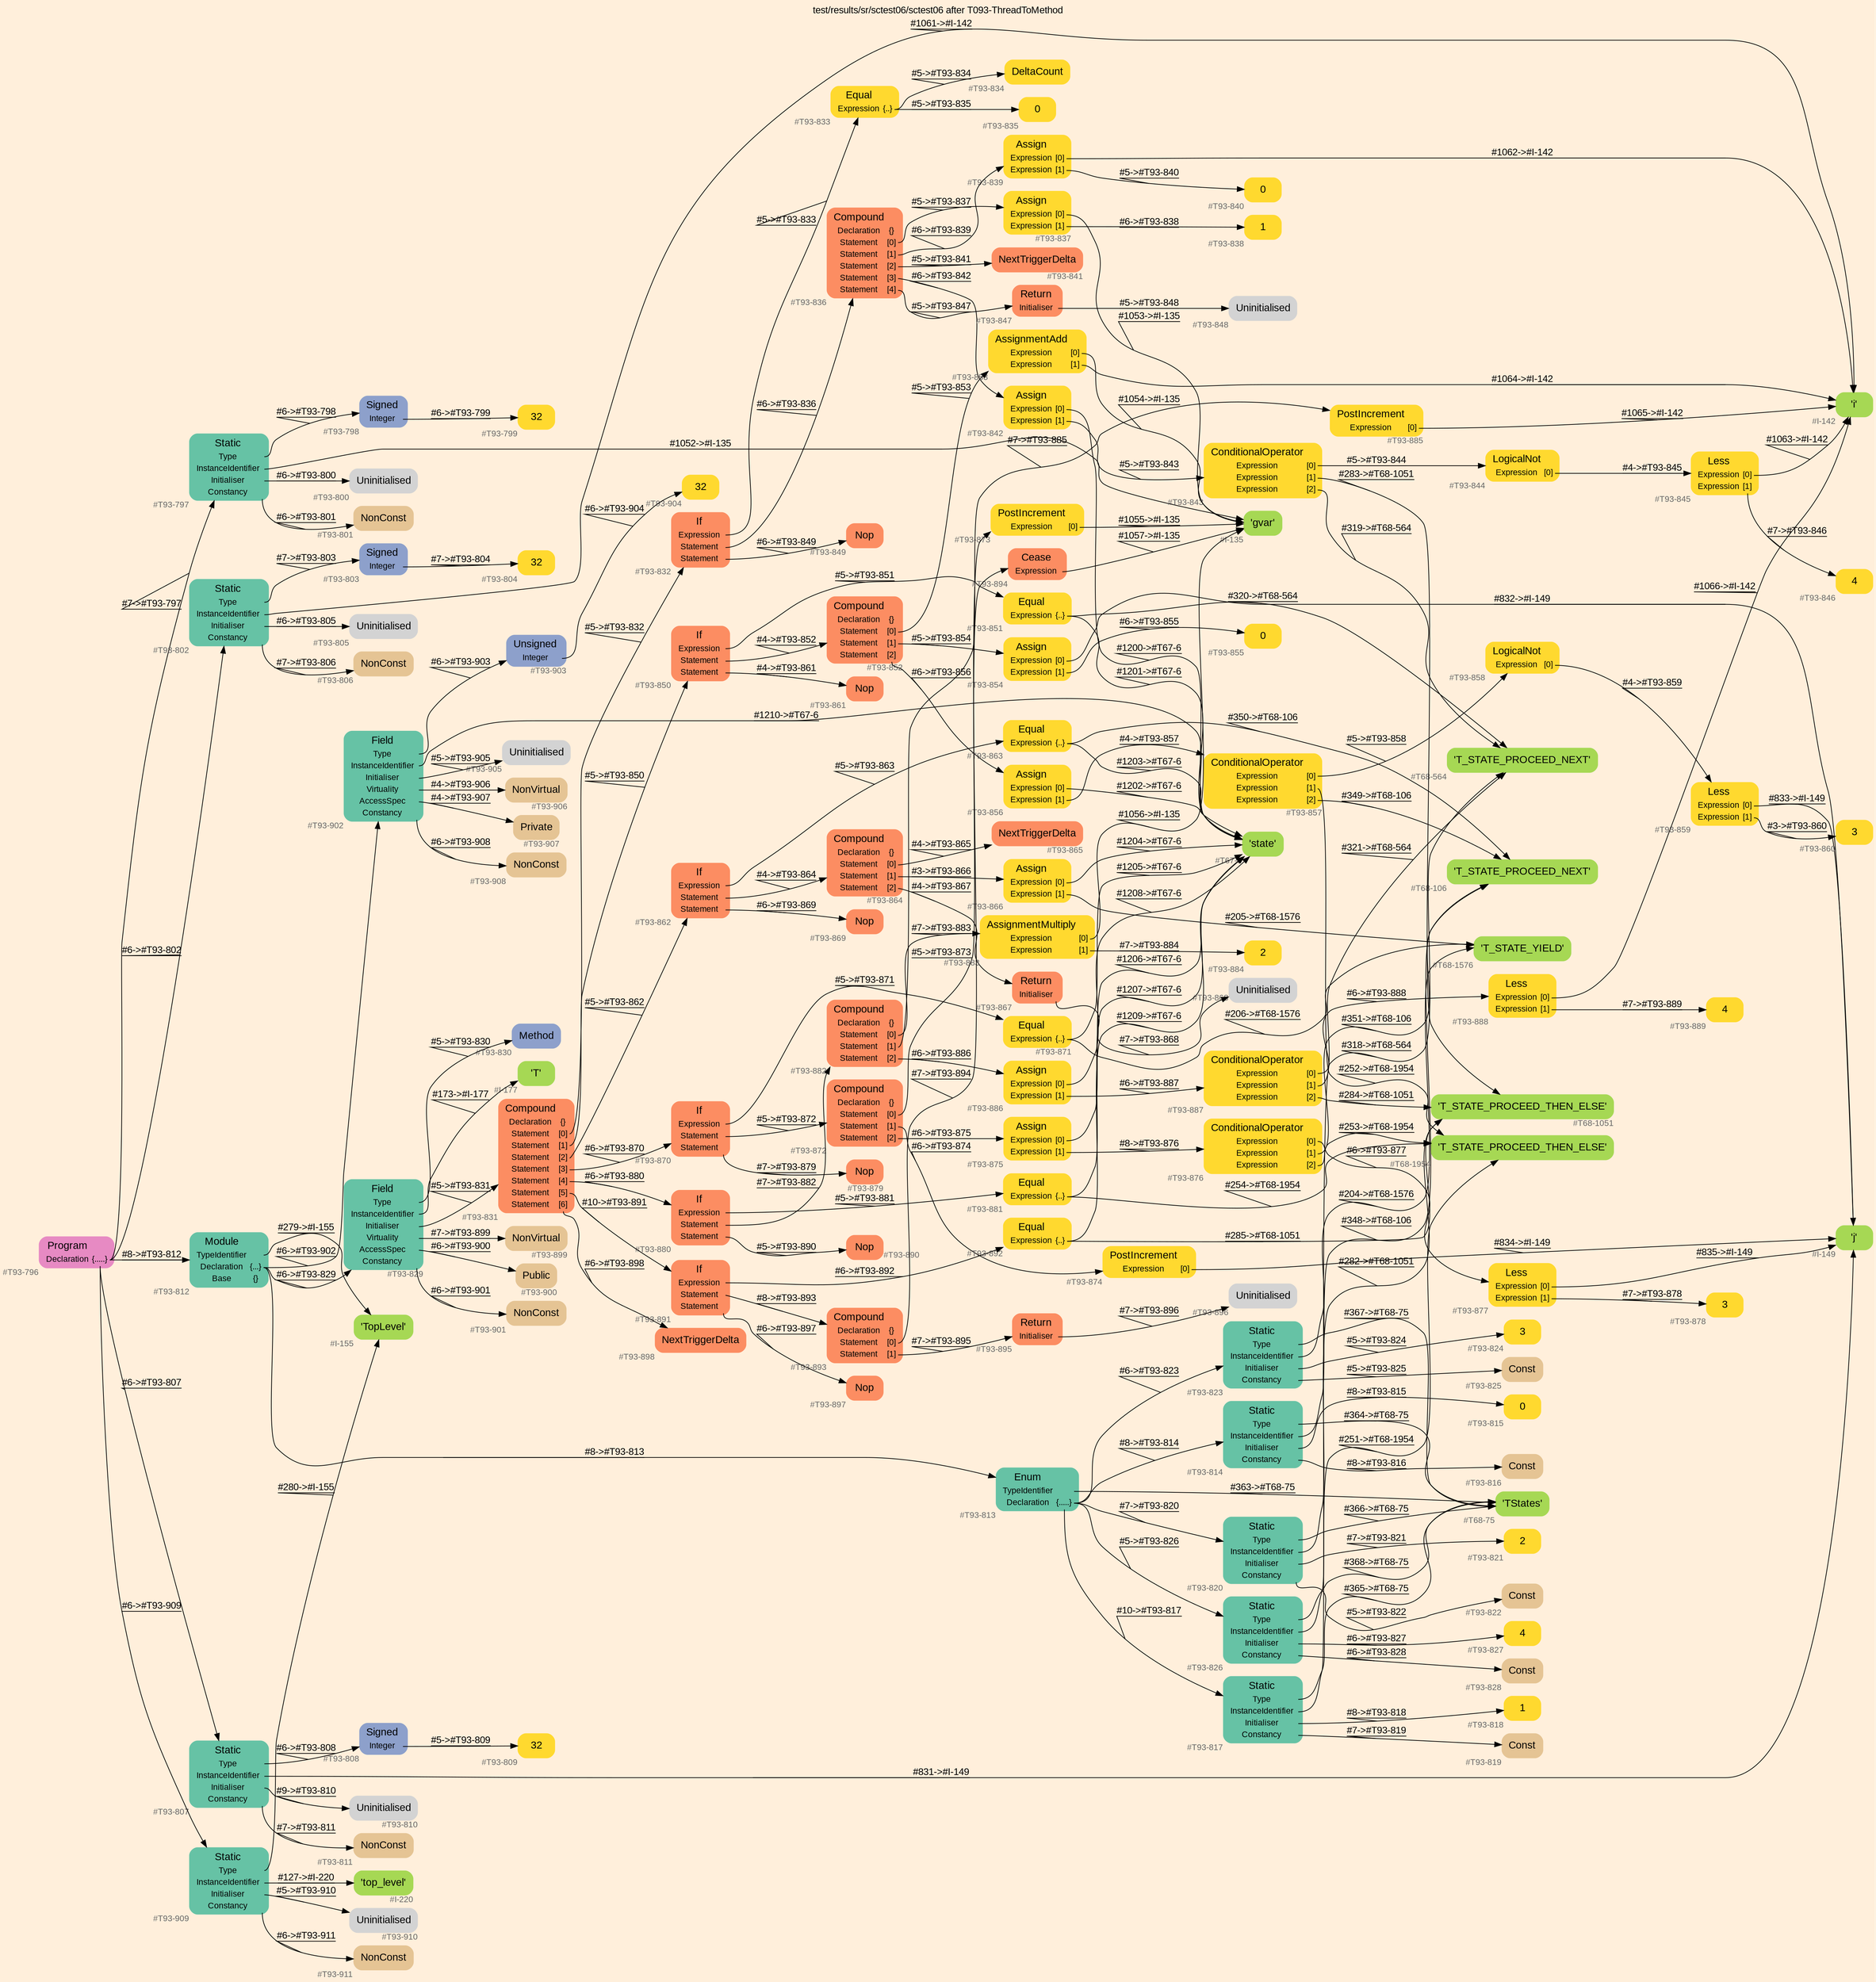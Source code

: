 digraph "test/results/sr/sctest06/sctest06 after T093-ThreadToMethod" {
label = "test/results/sr/sctest06/sctest06 after T093-ThreadToMethod"
labelloc = t
graph [
    rankdir = "LR"
    ranksep = 0.3
    bgcolor = antiquewhite1
    color = black
    fontcolor = black
    fontname = "Arial"
];
node [
    fontname = "Arial"
];
edge [
    fontname = "Arial"
];

// -------------------- node figure --------------------
// -------- block #T93-796 ----------
"#T93-796" [
    fillcolor = "/set28/4"
    xlabel = "#T93-796"
    fontsize = "12"
    fontcolor = grey40
    shape = "plaintext"
    label = <<TABLE BORDER="0" CELLBORDER="0" CELLSPACING="0">
     <TR><TD><FONT COLOR="black" POINT-SIZE="15">Program</FONT></TD></TR>
     <TR><TD><FONT COLOR="black" POINT-SIZE="12">Declaration</FONT></TD><TD PORT="port0"><FONT COLOR="black" POINT-SIZE="12">{.....}</FONT></TD></TR>
    </TABLE>>
    style = "rounded,filled"
];

// -------- block #T93-797 ----------
"#T93-797" [
    fillcolor = "/set28/1"
    xlabel = "#T93-797"
    fontsize = "12"
    fontcolor = grey40
    shape = "plaintext"
    label = <<TABLE BORDER="0" CELLBORDER="0" CELLSPACING="0">
     <TR><TD><FONT COLOR="black" POINT-SIZE="15">Static</FONT></TD></TR>
     <TR><TD><FONT COLOR="black" POINT-SIZE="12">Type</FONT></TD><TD PORT="port0"></TD></TR>
     <TR><TD><FONT COLOR="black" POINT-SIZE="12">InstanceIdentifier</FONT></TD><TD PORT="port1"></TD></TR>
     <TR><TD><FONT COLOR="black" POINT-SIZE="12">Initialiser</FONT></TD><TD PORT="port2"></TD></TR>
     <TR><TD><FONT COLOR="black" POINT-SIZE="12">Constancy</FONT></TD><TD PORT="port3"></TD></TR>
    </TABLE>>
    style = "rounded,filled"
];

// -------- block #T93-798 ----------
"#T93-798" [
    fillcolor = "/set28/3"
    xlabel = "#T93-798"
    fontsize = "12"
    fontcolor = grey40
    shape = "plaintext"
    label = <<TABLE BORDER="0" CELLBORDER="0" CELLSPACING="0">
     <TR><TD><FONT COLOR="black" POINT-SIZE="15">Signed</FONT></TD></TR>
     <TR><TD><FONT COLOR="black" POINT-SIZE="12">Integer</FONT></TD><TD PORT="port0"></TD></TR>
    </TABLE>>
    style = "rounded,filled"
];

// -------- block #T93-799 ----------
"#T93-799" [
    fillcolor = "/set28/6"
    xlabel = "#T93-799"
    fontsize = "12"
    fontcolor = grey40
    shape = "plaintext"
    label = <<TABLE BORDER="0" CELLBORDER="0" CELLSPACING="0">
     <TR><TD><FONT COLOR="black" POINT-SIZE="15">32</FONT></TD></TR>
    </TABLE>>
    style = "rounded,filled"
];

// -------- block #I-135 ----------
"#I-135" [
    fillcolor = "/set28/5"
    xlabel = "#I-135"
    fontsize = "12"
    fontcolor = grey40
    shape = "plaintext"
    label = <<TABLE BORDER="0" CELLBORDER="0" CELLSPACING="0">
     <TR><TD><FONT COLOR="black" POINT-SIZE="15">'gvar'</FONT></TD></TR>
    </TABLE>>
    style = "rounded,filled"
];

// -------- block #T93-800 ----------
"#T93-800" [
    xlabel = "#T93-800"
    fontsize = "12"
    fontcolor = grey40
    shape = "plaintext"
    label = <<TABLE BORDER="0" CELLBORDER="0" CELLSPACING="0">
     <TR><TD><FONT COLOR="black" POINT-SIZE="15">Uninitialised</FONT></TD></TR>
    </TABLE>>
    style = "rounded,filled"
];

// -------- block #T93-801 ----------
"#T93-801" [
    fillcolor = "/set28/7"
    xlabel = "#T93-801"
    fontsize = "12"
    fontcolor = grey40
    shape = "plaintext"
    label = <<TABLE BORDER="0" CELLBORDER="0" CELLSPACING="0">
     <TR><TD><FONT COLOR="black" POINT-SIZE="15">NonConst</FONT></TD></TR>
    </TABLE>>
    style = "rounded,filled"
];

// -------- block #T93-802 ----------
"#T93-802" [
    fillcolor = "/set28/1"
    xlabel = "#T93-802"
    fontsize = "12"
    fontcolor = grey40
    shape = "plaintext"
    label = <<TABLE BORDER="0" CELLBORDER="0" CELLSPACING="0">
     <TR><TD><FONT COLOR="black" POINT-SIZE="15">Static</FONT></TD></TR>
     <TR><TD><FONT COLOR="black" POINT-SIZE="12">Type</FONT></TD><TD PORT="port0"></TD></TR>
     <TR><TD><FONT COLOR="black" POINT-SIZE="12">InstanceIdentifier</FONT></TD><TD PORT="port1"></TD></TR>
     <TR><TD><FONT COLOR="black" POINT-SIZE="12">Initialiser</FONT></TD><TD PORT="port2"></TD></TR>
     <TR><TD><FONT COLOR="black" POINT-SIZE="12">Constancy</FONT></TD><TD PORT="port3"></TD></TR>
    </TABLE>>
    style = "rounded,filled"
];

// -------- block #T93-803 ----------
"#T93-803" [
    fillcolor = "/set28/3"
    xlabel = "#T93-803"
    fontsize = "12"
    fontcolor = grey40
    shape = "plaintext"
    label = <<TABLE BORDER="0" CELLBORDER="0" CELLSPACING="0">
     <TR><TD><FONT COLOR="black" POINT-SIZE="15">Signed</FONT></TD></TR>
     <TR><TD><FONT COLOR="black" POINT-SIZE="12">Integer</FONT></TD><TD PORT="port0"></TD></TR>
    </TABLE>>
    style = "rounded,filled"
];

// -------- block #T93-804 ----------
"#T93-804" [
    fillcolor = "/set28/6"
    xlabel = "#T93-804"
    fontsize = "12"
    fontcolor = grey40
    shape = "plaintext"
    label = <<TABLE BORDER="0" CELLBORDER="0" CELLSPACING="0">
     <TR><TD><FONT COLOR="black" POINT-SIZE="15">32</FONT></TD></TR>
    </TABLE>>
    style = "rounded,filled"
];

// -------- block #I-142 ----------
"#I-142" [
    fillcolor = "/set28/5"
    xlabel = "#I-142"
    fontsize = "12"
    fontcolor = grey40
    shape = "plaintext"
    label = <<TABLE BORDER="0" CELLBORDER="0" CELLSPACING="0">
     <TR><TD><FONT COLOR="black" POINT-SIZE="15">'i'</FONT></TD></TR>
    </TABLE>>
    style = "rounded,filled"
];

// -------- block #T93-805 ----------
"#T93-805" [
    xlabel = "#T93-805"
    fontsize = "12"
    fontcolor = grey40
    shape = "plaintext"
    label = <<TABLE BORDER="0" CELLBORDER="0" CELLSPACING="0">
     <TR><TD><FONT COLOR="black" POINT-SIZE="15">Uninitialised</FONT></TD></TR>
    </TABLE>>
    style = "rounded,filled"
];

// -------- block #T93-806 ----------
"#T93-806" [
    fillcolor = "/set28/7"
    xlabel = "#T93-806"
    fontsize = "12"
    fontcolor = grey40
    shape = "plaintext"
    label = <<TABLE BORDER="0" CELLBORDER="0" CELLSPACING="0">
     <TR><TD><FONT COLOR="black" POINT-SIZE="15">NonConst</FONT></TD></TR>
    </TABLE>>
    style = "rounded,filled"
];

// -------- block #T93-807 ----------
"#T93-807" [
    fillcolor = "/set28/1"
    xlabel = "#T93-807"
    fontsize = "12"
    fontcolor = grey40
    shape = "plaintext"
    label = <<TABLE BORDER="0" CELLBORDER="0" CELLSPACING="0">
     <TR><TD><FONT COLOR="black" POINT-SIZE="15">Static</FONT></TD></TR>
     <TR><TD><FONT COLOR="black" POINT-SIZE="12">Type</FONT></TD><TD PORT="port0"></TD></TR>
     <TR><TD><FONT COLOR="black" POINT-SIZE="12">InstanceIdentifier</FONT></TD><TD PORT="port1"></TD></TR>
     <TR><TD><FONT COLOR="black" POINT-SIZE="12">Initialiser</FONT></TD><TD PORT="port2"></TD></TR>
     <TR><TD><FONT COLOR="black" POINT-SIZE="12">Constancy</FONT></TD><TD PORT="port3"></TD></TR>
    </TABLE>>
    style = "rounded,filled"
];

// -------- block #T93-808 ----------
"#T93-808" [
    fillcolor = "/set28/3"
    xlabel = "#T93-808"
    fontsize = "12"
    fontcolor = grey40
    shape = "plaintext"
    label = <<TABLE BORDER="0" CELLBORDER="0" CELLSPACING="0">
     <TR><TD><FONT COLOR="black" POINT-SIZE="15">Signed</FONT></TD></TR>
     <TR><TD><FONT COLOR="black" POINT-SIZE="12">Integer</FONT></TD><TD PORT="port0"></TD></TR>
    </TABLE>>
    style = "rounded,filled"
];

// -------- block #T93-809 ----------
"#T93-809" [
    fillcolor = "/set28/6"
    xlabel = "#T93-809"
    fontsize = "12"
    fontcolor = grey40
    shape = "plaintext"
    label = <<TABLE BORDER="0" CELLBORDER="0" CELLSPACING="0">
     <TR><TD><FONT COLOR="black" POINT-SIZE="15">32</FONT></TD></TR>
    </TABLE>>
    style = "rounded,filled"
];

// -------- block #I-149 ----------
"#I-149" [
    fillcolor = "/set28/5"
    xlabel = "#I-149"
    fontsize = "12"
    fontcolor = grey40
    shape = "plaintext"
    label = <<TABLE BORDER="0" CELLBORDER="0" CELLSPACING="0">
     <TR><TD><FONT COLOR="black" POINT-SIZE="15">'j'</FONT></TD></TR>
    </TABLE>>
    style = "rounded,filled"
];

// -------- block #T93-810 ----------
"#T93-810" [
    xlabel = "#T93-810"
    fontsize = "12"
    fontcolor = grey40
    shape = "plaintext"
    label = <<TABLE BORDER="0" CELLBORDER="0" CELLSPACING="0">
     <TR><TD><FONT COLOR="black" POINT-SIZE="15">Uninitialised</FONT></TD></TR>
    </TABLE>>
    style = "rounded,filled"
];

// -------- block #T93-811 ----------
"#T93-811" [
    fillcolor = "/set28/7"
    xlabel = "#T93-811"
    fontsize = "12"
    fontcolor = grey40
    shape = "plaintext"
    label = <<TABLE BORDER="0" CELLBORDER="0" CELLSPACING="0">
     <TR><TD><FONT COLOR="black" POINT-SIZE="15">NonConst</FONT></TD></TR>
    </TABLE>>
    style = "rounded,filled"
];

// -------- block #T93-812 ----------
"#T93-812" [
    fillcolor = "/set28/1"
    xlabel = "#T93-812"
    fontsize = "12"
    fontcolor = grey40
    shape = "plaintext"
    label = <<TABLE BORDER="0" CELLBORDER="0" CELLSPACING="0">
     <TR><TD><FONT COLOR="black" POINT-SIZE="15">Module</FONT></TD></TR>
     <TR><TD><FONT COLOR="black" POINT-SIZE="12">TypeIdentifier</FONT></TD><TD PORT="port0"></TD></TR>
     <TR><TD><FONT COLOR="black" POINT-SIZE="12">Declaration</FONT></TD><TD PORT="port1"><FONT COLOR="black" POINT-SIZE="12">{...}</FONT></TD></TR>
     <TR><TD><FONT COLOR="black" POINT-SIZE="12">Base</FONT></TD><TD PORT="port2"><FONT COLOR="black" POINT-SIZE="12">{}</FONT></TD></TR>
    </TABLE>>
    style = "rounded,filled"
];

// -------- block #I-155 ----------
"#I-155" [
    fillcolor = "/set28/5"
    xlabel = "#I-155"
    fontsize = "12"
    fontcolor = grey40
    shape = "plaintext"
    label = <<TABLE BORDER="0" CELLBORDER="0" CELLSPACING="0">
     <TR><TD><FONT COLOR="black" POINT-SIZE="15">'TopLevel'</FONT></TD></TR>
    </TABLE>>
    style = "rounded,filled"
];

// -------- block #T93-813 ----------
"#T93-813" [
    fillcolor = "/set28/1"
    xlabel = "#T93-813"
    fontsize = "12"
    fontcolor = grey40
    shape = "plaintext"
    label = <<TABLE BORDER="0" CELLBORDER="0" CELLSPACING="0">
     <TR><TD><FONT COLOR="black" POINT-SIZE="15">Enum</FONT></TD></TR>
     <TR><TD><FONT COLOR="black" POINT-SIZE="12">TypeIdentifier</FONT></TD><TD PORT="port0"></TD></TR>
     <TR><TD><FONT COLOR="black" POINT-SIZE="12">Declaration</FONT></TD><TD PORT="port1"><FONT COLOR="black" POINT-SIZE="12">{.....}</FONT></TD></TR>
    </TABLE>>
    style = "rounded,filled"
];

// -------- block #T68-75 ----------
"#T68-75" [
    fillcolor = "/set28/5"
    xlabel = "#T68-75"
    fontsize = "12"
    fontcolor = grey40
    shape = "plaintext"
    label = <<TABLE BORDER="0" CELLBORDER="0" CELLSPACING="0">
     <TR><TD><FONT COLOR="black" POINT-SIZE="15">'TStates'</FONT></TD></TR>
    </TABLE>>
    style = "rounded,filled"
];

// -------- block #T93-814 ----------
"#T93-814" [
    fillcolor = "/set28/1"
    xlabel = "#T93-814"
    fontsize = "12"
    fontcolor = grey40
    shape = "plaintext"
    label = <<TABLE BORDER="0" CELLBORDER="0" CELLSPACING="0">
     <TR><TD><FONT COLOR="black" POINT-SIZE="15">Static</FONT></TD></TR>
     <TR><TD><FONT COLOR="black" POINT-SIZE="12">Type</FONT></TD><TD PORT="port0"></TD></TR>
     <TR><TD><FONT COLOR="black" POINT-SIZE="12">InstanceIdentifier</FONT></TD><TD PORT="port1"></TD></TR>
     <TR><TD><FONT COLOR="black" POINT-SIZE="12">Initialiser</FONT></TD><TD PORT="port2"></TD></TR>
     <TR><TD><FONT COLOR="black" POINT-SIZE="12">Constancy</FONT></TD><TD PORT="port3"></TD></TR>
    </TABLE>>
    style = "rounded,filled"
];

// -------- block #T68-106 ----------
"#T68-106" [
    fillcolor = "/set28/5"
    xlabel = "#T68-106"
    fontsize = "12"
    fontcolor = grey40
    shape = "plaintext"
    label = <<TABLE BORDER="0" CELLBORDER="0" CELLSPACING="0">
     <TR><TD><FONT COLOR="black" POINT-SIZE="15">'T_STATE_PROCEED_NEXT'</FONT></TD></TR>
    </TABLE>>
    style = "rounded,filled"
];

// -------- block #T93-815 ----------
"#T93-815" [
    fillcolor = "/set28/6"
    xlabel = "#T93-815"
    fontsize = "12"
    fontcolor = grey40
    shape = "plaintext"
    label = <<TABLE BORDER="0" CELLBORDER="0" CELLSPACING="0">
     <TR><TD><FONT COLOR="black" POINT-SIZE="15">0</FONT></TD></TR>
    </TABLE>>
    style = "rounded,filled"
];

// -------- block #T93-816 ----------
"#T93-816" [
    fillcolor = "/set28/7"
    xlabel = "#T93-816"
    fontsize = "12"
    fontcolor = grey40
    shape = "plaintext"
    label = <<TABLE BORDER="0" CELLBORDER="0" CELLSPACING="0">
     <TR><TD><FONT COLOR="black" POINT-SIZE="15">Const</FONT></TD></TR>
    </TABLE>>
    style = "rounded,filled"
];

// -------- block #T93-817 ----------
"#T93-817" [
    fillcolor = "/set28/1"
    xlabel = "#T93-817"
    fontsize = "12"
    fontcolor = grey40
    shape = "plaintext"
    label = <<TABLE BORDER="0" CELLBORDER="0" CELLSPACING="0">
     <TR><TD><FONT COLOR="black" POINT-SIZE="15">Static</FONT></TD></TR>
     <TR><TD><FONT COLOR="black" POINT-SIZE="12">Type</FONT></TD><TD PORT="port0"></TD></TR>
     <TR><TD><FONT COLOR="black" POINT-SIZE="12">InstanceIdentifier</FONT></TD><TD PORT="port1"></TD></TR>
     <TR><TD><FONT COLOR="black" POINT-SIZE="12">Initialiser</FONT></TD><TD PORT="port2"></TD></TR>
     <TR><TD><FONT COLOR="black" POINT-SIZE="12">Constancy</FONT></TD><TD PORT="port3"></TD></TR>
    </TABLE>>
    style = "rounded,filled"
];

// -------- block #T68-564 ----------
"#T68-564" [
    fillcolor = "/set28/5"
    xlabel = "#T68-564"
    fontsize = "12"
    fontcolor = grey40
    shape = "plaintext"
    label = <<TABLE BORDER="0" CELLBORDER="0" CELLSPACING="0">
     <TR><TD><FONT COLOR="black" POINT-SIZE="15">'T_STATE_PROCEED_NEXT'</FONT></TD></TR>
    </TABLE>>
    style = "rounded,filled"
];

// -------- block #T93-818 ----------
"#T93-818" [
    fillcolor = "/set28/6"
    xlabel = "#T93-818"
    fontsize = "12"
    fontcolor = grey40
    shape = "plaintext"
    label = <<TABLE BORDER="0" CELLBORDER="0" CELLSPACING="0">
     <TR><TD><FONT COLOR="black" POINT-SIZE="15">1</FONT></TD></TR>
    </TABLE>>
    style = "rounded,filled"
];

// -------- block #T93-819 ----------
"#T93-819" [
    fillcolor = "/set28/7"
    xlabel = "#T93-819"
    fontsize = "12"
    fontcolor = grey40
    shape = "plaintext"
    label = <<TABLE BORDER="0" CELLBORDER="0" CELLSPACING="0">
     <TR><TD><FONT COLOR="black" POINT-SIZE="15">Const</FONT></TD></TR>
    </TABLE>>
    style = "rounded,filled"
];

// -------- block #T93-820 ----------
"#T93-820" [
    fillcolor = "/set28/1"
    xlabel = "#T93-820"
    fontsize = "12"
    fontcolor = grey40
    shape = "plaintext"
    label = <<TABLE BORDER="0" CELLBORDER="0" CELLSPACING="0">
     <TR><TD><FONT COLOR="black" POINT-SIZE="15">Static</FONT></TD></TR>
     <TR><TD><FONT COLOR="black" POINT-SIZE="12">Type</FONT></TD><TD PORT="port0"></TD></TR>
     <TR><TD><FONT COLOR="black" POINT-SIZE="12">InstanceIdentifier</FONT></TD><TD PORT="port1"></TD></TR>
     <TR><TD><FONT COLOR="black" POINT-SIZE="12">Initialiser</FONT></TD><TD PORT="port2"></TD></TR>
     <TR><TD><FONT COLOR="black" POINT-SIZE="12">Constancy</FONT></TD><TD PORT="port3"></TD></TR>
    </TABLE>>
    style = "rounded,filled"
];

// -------- block #T68-1051 ----------
"#T68-1051" [
    fillcolor = "/set28/5"
    xlabel = "#T68-1051"
    fontsize = "12"
    fontcolor = grey40
    shape = "plaintext"
    label = <<TABLE BORDER="0" CELLBORDER="0" CELLSPACING="0">
     <TR><TD><FONT COLOR="black" POINT-SIZE="15">'T_STATE_PROCEED_THEN_ELSE'</FONT></TD></TR>
    </TABLE>>
    style = "rounded,filled"
];

// -------- block #T93-821 ----------
"#T93-821" [
    fillcolor = "/set28/6"
    xlabel = "#T93-821"
    fontsize = "12"
    fontcolor = grey40
    shape = "plaintext"
    label = <<TABLE BORDER="0" CELLBORDER="0" CELLSPACING="0">
     <TR><TD><FONT COLOR="black" POINT-SIZE="15">2</FONT></TD></TR>
    </TABLE>>
    style = "rounded,filled"
];

// -------- block #T93-822 ----------
"#T93-822" [
    fillcolor = "/set28/7"
    xlabel = "#T93-822"
    fontsize = "12"
    fontcolor = grey40
    shape = "plaintext"
    label = <<TABLE BORDER="0" CELLBORDER="0" CELLSPACING="0">
     <TR><TD><FONT COLOR="black" POINT-SIZE="15">Const</FONT></TD></TR>
    </TABLE>>
    style = "rounded,filled"
];

// -------- block #T93-823 ----------
"#T93-823" [
    fillcolor = "/set28/1"
    xlabel = "#T93-823"
    fontsize = "12"
    fontcolor = grey40
    shape = "plaintext"
    label = <<TABLE BORDER="0" CELLBORDER="0" CELLSPACING="0">
     <TR><TD><FONT COLOR="black" POINT-SIZE="15">Static</FONT></TD></TR>
     <TR><TD><FONT COLOR="black" POINT-SIZE="12">Type</FONT></TD><TD PORT="port0"></TD></TR>
     <TR><TD><FONT COLOR="black" POINT-SIZE="12">InstanceIdentifier</FONT></TD><TD PORT="port1"></TD></TR>
     <TR><TD><FONT COLOR="black" POINT-SIZE="12">Initialiser</FONT></TD><TD PORT="port2"></TD></TR>
     <TR><TD><FONT COLOR="black" POINT-SIZE="12">Constancy</FONT></TD><TD PORT="port3"></TD></TR>
    </TABLE>>
    style = "rounded,filled"
];

// -------- block #T68-1576 ----------
"#T68-1576" [
    fillcolor = "/set28/5"
    xlabel = "#T68-1576"
    fontsize = "12"
    fontcolor = grey40
    shape = "plaintext"
    label = <<TABLE BORDER="0" CELLBORDER="0" CELLSPACING="0">
     <TR><TD><FONT COLOR="black" POINT-SIZE="15">'T_STATE_YIELD'</FONT></TD></TR>
    </TABLE>>
    style = "rounded,filled"
];

// -------- block #T93-824 ----------
"#T93-824" [
    fillcolor = "/set28/6"
    xlabel = "#T93-824"
    fontsize = "12"
    fontcolor = grey40
    shape = "plaintext"
    label = <<TABLE BORDER="0" CELLBORDER="0" CELLSPACING="0">
     <TR><TD><FONT COLOR="black" POINT-SIZE="15">3</FONT></TD></TR>
    </TABLE>>
    style = "rounded,filled"
];

// -------- block #T93-825 ----------
"#T93-825" [
    fillcolor = "/set28/7"
    xlabel = "#T93-825"
    fontsize = "12"
    fontcolor = grey40
    shape = "plaintext"
    label = <<TABLE BORDER="0" CELLBORDER="0" CELLSPACING="0">
     <TR><TD><FONT COLOR="black" POINT-SIZE="15">Const</FONT></TD></TR>
    </TABLE>>
    style = "rounded,filled"
];

// -------- block #T93-826 ----------
"#T93-826" [
    fillcolor = "/set28/1"
    xlabel = "#T93-826"
    fontsize = "12"
    fontcolor = grey40
    shape = "plaintext"
    label = <<TABLE BORDER="0" CELLBORDER="0" CELLSPACING="0">
     <TR><TD><FONT COLOR="black" POINT-SIZE="15">Static</FONT></TD></TR>
     <TR><TD><FONT COLOR="black" POINT-SIZE="12">Type</FONT></TD><TD PORT="port0"></TD></TR>
     <TR><TD><FONT COLOR="black" POINT-SIZE="12">InstanceIdentifier</FONT></TD><TD PORT="port1"></TD></TR>
     <TR><TD><FONT COLOR="black" POINT-SIZE="12">Initialiser</FONT></TD><TD PORT="port2"></TD></TR>
     <TR><TD><FONT COLOR="black" POINT-SIZE="12">Constancy</FONT></TD><TD PORT="port3"></TD></TR>
    </TABLE>>
    style = "rounded,filled"
];

// -------- block #T68-1954 ----------
"#T68-1954" [
    fillcolor = "/set28/5"
    xlabel = "#T68-1954"
    fontsize = "12"
    fontcolor = grey40
    shape = "plaintext"
    label = <<TABLE BORDER="0" CELLBORDER="0" CELLSPACING="0">
     <TR><TD><FONT COLOR="black" POINT-SIZE="15">'T_STATE_PROCEED_THEN_ELSE'</FONT></TD></TR>
    </TABLE>>
    style = "rounded,filled"
];

// -------- block #T93-827 ----------
"#T93-827" [
    fillcolor = "/set28/6"
    xlabel = "#T93-827"
    fontsize = "12"
    fontcolor = grey40
    shape = "plaintext"
    label = <<TABLE BORDER="0" CELLBORDER="0" CELLSPACING="0">
     <TR><TD><FONT COLOR="black" POINT-SIZE="15">4</FONT></TD></TR>
    </TABLE>>
    style = "rounded,filled"
];

// -------- block #T93-828 ----------
"#T93-828" [
    fillcolor = "/set28/7"
    xlabel = "#T93-828"
    fontsize = "12"
    fontcolor = grey40
    shape = "plaintext"
    label = <<TABLE BORDER="0" CELLBORDER="0" CELLSPACING="0">
     <TR><TD><FONT COLOR="black" POINT-SIZE="15">Const</FONT></TD></TR>
    </TABLE>>
    style = "rounded,filled"
];

// -------- block #T93-829 ----------
"#T93-829" [
    fillcolor = "/set28/1"
    xlabel = "#T93-829"
    fontsize = "12"
    fontcolor = grey40
    shape = "plaintext"
    label = <<TABLE BORDER="0" CELLBORDER="0" CELLSPACING="0">
     <TR><TD><FONT COLOR="black" POINT-SIZE="15">Field</FONT></TD></TR>
     <TR><TD><FONT COLOR="black" POINT-SIZE="12">Type</FONT></TD><TD PORT="port0"></TD></TR>
     <TR><TD><FONT COLOR="black" POINT-SIZE="12">InstanceIdentifier</FONT></TD><TD PORT="port1"></TD></TR>
     <TR><TD><FONT COLOR="black" POINT-SIZE="12">Initialiser</FONT></TD><TD PORT="port2"></TD></TR>
     <TR><TD><FONT COLOR="black" POINT-SIZE="12">Virtuality</FONT></TD><TD PORT="port3"></TD></TR>
     <TR><TD><FONT COLOR="black" POINT-SIZE="12">AccessSpec</FONT></TD><TD PORT="port4"></TD></TR>
     <TR><TD><FONT COLOR="black" POINT-SIZE="12">Constancy</FONT></TD><TD PORT="port5"></TD></TR>
    </TABLE>>
    style = "rounded,filled"
];

// -------- block #T93-830 ----------
"#T93-830" [
    fillcolor = "/set28/3"
    xlabel = "#T93-830"
    fontsize = "12"
    fontcolor = grey40
    shape = "plaintext"
    label = <<TABLE BORDER="0" CELLBORDER="0" CELLSPACING="0">
     <TR><TD><FONT COLOR="black" POINT-SIZE="15">Method</FONT></TD></TR>
    </TABLE>>
    style = "rounded,filled"
];

// -------- block #I-177 ----------
"#I-177" [
    fillcolor = "/set28/5"
    xlabel = "#I-177"
    fontsize = "12"
    fontcolor = grey40
    shape = "plaintext"
    label = <<TABLE BORDER="0" CELLBORDER="0" CELLSPACING="0">
     <TR><TD><FONT COLOR="black" POINT-SIZE="15">'T'</FONT></TD></TR>
    </TABLE>>
    style = "rounded,filled"
];

// -------- block #T93-831 ----------
"#T93-831" [
    fillcolor = "/set28/2"
    xlabel = "#T93-831"
    fontsize = "12"
    fontcolor = grey40
    shape = "plaintext"
    label = <<TABLE BORDER="0" CELLBORDER="0" CELLSPACING="0">
     <TR><TD><FONT COLOR="black" POINT-SIZE="15">Compound</FONT></TD></TR>
     <TR><TD><FONT COLOR="black" POINT-SIZE="12">Declaration</FONT></TD><TD PORT="port0"><FONT COLOR="black" POINT-SIZE="12">{}</FONT></TD></TR>
     <TR><TD><FONT COLOR="black" POINT-SIZE="12">Statement</FONT></TD><TD PORT="port1"><FONT COLOR="black" POINT-SIZE="12">[0]</FONT></TD></TR>
     <TR><TD><FONT COLOR="black" POINT-SIZE="12">Statement</FONT></TD><TD PORT="port2"><FONT COLOR="black" POINT-SIZE="12">[1]</FONT></TD></TR>
     <TR><TD><FONT COLOR="black" POINT-SIZE="12">Statement</FONT></TD><TD PORT="port3"><FONT COLOR="black" POINT-SIZE="12">[2]</FONT></TD></TR>
     <TR><TD><FONT COLOR="black" POINT-SIZE="12">Statement</FONT></TD><TD PORT="port4"><FONT COLOR="black" POINT-SIZE="12">[3]</FONT></TD></TR>
     <TR><TD><FONT COLOR="black" POINT-SIZE="12">Statement</FONT></TD><TD PORT="port5"><FONT COLOR="black" POINT-SIZE="12">[4]</FONT></TD></TR>
     <TR><TD><FONT COLOR="black" POINT-SIZE="12">Statement</FONT></TD><TD PORT="port6"><FONT COLOR="black" POINT-SIZE="12">[5]</FONT></TD></TR>
     <TR><TD><FONT COLOR="black" POINT-SIZE="12">Statement</FONT></TD><TD PORT="port7"><FONT COLOR="black" POINT-SIZE="12">[6]</FONT></TD></TR>
    </TABLE>>
    style = "rounded,filled"
];

// -------- block #T93-832 ----------
"#T93-832" [
    fillcolor = "/set28/2"
    xlabel = "#T93-832"
    fontsize = "12"
    fontcolor = grey40
    shape = "plaintext"
    label = <<TABLE BORDER="0" CELLBORDER="0" CELLSPACING="0">
     <TR><TD><FONT COLOR="black" POINT-SIZE="15">If</FONT></TD></TR>
     <TR><TD><FONT COLOR="black" POINT-SIZE="12">Expression</FONT></TD><TD PORT="port0"></TD></TR>
     <TR><TD><FONT COLOR="black" POINT-SIZE="12">Statement</FONT></TD><TD PORT="port1"></TD></TR>
     <TR><TD><FONT COLOR="black" POINT-SIZE="12">Statement</FONT></TD><TD PORT="port2"></TD></TR>
    </TABLE>>
    style = "rounded,filled"
];

// -------- block #T93-833 ----------
"#T93-833" [
    fillcolor = "/set28/6"
    xlabel = "#T93-833"
    fontsize = "12"
    fontcolor = grey40
    shape = "plaintext"
    label = <<TABLE BORDER="0" CELLBORDER="0" CELLSPACING="0">
     <TR><TD><FONT COLOR="black" POINT-SIZE="15">Equal</FONT></TD></TR>
     <TR><TD><FONT COLOR="black" POINT-SIZE="12">Expression</FONT></TD><TD PORT="port0"><FONT COLOR="black" POINT-SIZE="12">{..}</FONT></TD></TR>
    </TABLE>>
    style = "rounded,filled"
];

// -------- block #T93-834 ----------
"#T93-834" [
    fillcolor = "/set28/6"
    xlabel = "#T93-834"
    fontsize = "12"
    fontcolor = grey40
    shape = "plaintext"
    label = <<TABLE BORDER="0" CELLBORDER="0" CELLSPACING="0">
     <TR><TD><FONT COLOR="black" POINT-SIZE="15">DeltaCount</FONT></TD></TR>
    </TABLE>>
    style = "rounded,filled"
];

// -------- block #T93-835 ----------
"#T93-835" [
    fillcolor = "/set28/6"
    xlabel = "#T93-835"
    fontsize = "12"
    fontcolor = grey40
    shape = "plaintext"
    label = <<TABLE BORDER="0" CELLBORDER="0" CELLSPACING="0">
     <TR><TD><FONT COLOR="black" POINT-SIZE="15">0</FONT></TD></TR>
    </TABLE>>
    style = "rounded,filled"
];

// -------- block #T93-836 ----------
"#T93-836" [
    fillcolor = "/set28/2"
    xlabel = "#T93-836"
    fontsize = "12"
    fontcolor = grey40
    shape = "plaintext"
    label = <<TABLE BORDER="0" CELLBORDER="0" CELLSPACING="0">
     <TR><TD><FONT COLOR="black" POINT-SIZE="15">Compound</FONT></TD></TR>
     <TR><TD><FONT COLOR="black" POINT-SIZE="12">Declaration</FONT></TD><TD PORT="port0"><FONT COLOR="black" POINT-SIZE="12">{}</FONT></TD></TR>
     <TR><TD><FONT COLOR="black" POINT-SIZE="12">Statement</FONT></TD><TD PORT="port1"><FONT COLOR="black" POINT-SIZE="12">[0]</FONT></TD></TR>
     <TR><TD><FONT COLOR="black" POINT-SIZE="12">Statement</FONT></TD><TD PORT="port2"><FONT COLOR="black" POINT-SIZE="12">[1]</FONT></TD></TR>
     <TR><TD><FONT COLOR="black" POINT-SIZE="12">Statement</FONT></TD><TD PORT="port3"><FONT COLOR="black" POINT-SIZE="12">[2]</FONT></TD></TR>
     <TR><TD><FONT COLOR="black" POINT-SIZE="12">Statement</FONT></TD><TD PORT="port4"><FONT COLOR="black" POINT-SIZE="12">[3]</FONT></TD></TR>
     <TR><TD><FONT COLOR="black" POINT-SIZE="12">Statement</FONT></TD><TD PORT="port5"><FONT COLOR="black" POINT-SIZE="12">[4]</FONT></TD></TR>
    </TABLE>>
    style = "rounded,filled"
];

// -------- block #T93-837 ----------
"#T93-837" [
    fillcolor = "/set28/6"
    xlabel = "#T93-837"
    fontsize = "12"
    fontcolor = grey40
    shape = "plaintext"
    label = <<TABLE BORDER="0" CELLBORDER="0" CELLSPACING="0">
     <TR><TD><FONT COLOR="black" POINT-SIZE="15">Assign</FONT></TD></TR>
     <TR><TD><FONT COLOR="black" POINT-SIZE="12">Expression</FONT></TD><TD PORT="port0"><FONT COLOR="black" POINT-SIZE="12">[0]</FONT></TD></TR>
     <TR><TD><FONT COLOR="black" POINT-SIZE="12">Expression</FONT></TD><TD PORT="port1"><FONT COLOR="black" POINT-SIZE="12">[1]</FONT></TD></TR>
    </TABLE>>
    style = "rounded,filled"
];

// -------- block #T93-838 ----------
"#T93-838" [
    fillcolor = "/set28/6"
    xlabel = "#T93-838"
    fontsize = "12"
    fontcolor = grey40
    shape = "plaintext"
    label = <<TABLE BORDER="0" CELLBORDER="0" CELLSPACING="0">
     <TR><TD><FONT COLOR="black" POINT-SIZE="15">1</FONT></TD></TR>
    </TABLE>>
    style = "rounded,filled"
];

// -------- block #T93-839 ----------
"#T93-839" [
    fillcolor = "/set28/6"
    xlabel = "#T93-839"
    fontsize = "12"
    fontcolor = grey40
    shape = "plaintext"
    label = <<TABLE BORDER="0" CELLBORDER="0" CELLSPACING="0">
     <TR><TD><FONT COLOR="black" POINT-SIZE="15">Assign</FONT></TD></TR>
     <TR><TD><FONT COLOR="black" POINT-SIZE="12">Expression</FONT></TD><TD PORT="port0"><FONT COLOR="black" POINT-SIZE="12">[0]</FONT></TD></TR>
     <TR><TD><FONT COLOR="black" POINT-SIZE="12">Expression</FONT></TD><TD PORT="port1"><FONT COLOR="black" POINT-SIZE="12">[1]</FONT></TD></TR>
    </TABLE>>
    style = "rounded,filled"
];

// -------- block #T93-840 ----------
"#T93-840" [
    fillcolor = "/set28/6"
    xlabel = "#T93-840"
    fontsize = "12"
    fontcolor = grey40
    shape = "plaintext"
    label = <<TABLE BORDER="0" CELLBORDER="0" CELLSPACING="0">
     <TR><TD><FONT COLOR="black" POINT-SIZE="15">0</FONT></TD></TR>
    </TABLE>>
    style = "rounded,filled"
];

// -------- block #T93-841 ----------
"#T93-841" [
    fillcolor = "/set28/2"
    xlabel = "#T93-841"
    fontsize = "12"
    fontcolor = grey40
    shape = "plaintext"
    label = <<TABLE BORDER="0" CELLBORDER="0" CELLSPACING="0">
     <TR><TD><FONT COLOR="black" POINT-SIZE="15">NextTriggerDelta</FONT></TD></TR>
    </TABLE>>
    style = "rounded,filled"
];

// -------- block #T93-842 ----------
"#T93-842" [
    fillcolor = "/set28/6"
    xlabel = "#T93-842"
    fontsize = "12"
    fontcolor = grey40
    shape = "plaintext"
    label = <<TABLE BORDER="0" CELLBORDER="0" CELLSPACING="0">
     <TR><TD><FONT COLOR="black" POINT-SIZE="15">Assign</FONT></TD></TR>
     <TR><TD><FONT COLOR="black" POINT-SIZE="12">Expression</FONT></TD><TD PORT="port0"><FONT COLOR="black" POINT-SIZE="12">[0]</FONT></TD></TR>
     <TR><TD><FONT COLOR="black" POINT-SIZE="12">Expression</FONT></TD><TD PORT="port1"><FONT COLOR="black" POINT-SIZE="12">[1]</FONT></TD></TR>
    </TABLE>>
    style = "rounded,filled"
];

// -------- block #T67-6 ----------
"#T67-6" [
    fillcolor = "/set28/5"
    xlabel = "#T67-6"
    fontsize = "12"
    fontcolor = grey40
    shape = "plaintext"
    label = <<TABLE BORDER="0" CELLBORDER="0" CELLSPACING="0">
     <TR><TD><FONT COLOR="black" POINT-SIZE="15">'state'</FONT></TD></TR>
    </TABLE>>
    style = "rounded,filled"
];

// -------- block #T93-843 ----------
"#T93-843" [
    fillcolor = "/set28/6"
    xlabel = "#T93-843"
    fontsize = "12"
    fontcolor = grey40
    shape = "plaintext"
    label = <<TABLE BORDER="0" CELLBORDER="0" CELLSPACING="0">
     <TR><TD><FONT COLOR="black" POINT-SIZE="15">ConditionalOperator</FONT></TD></TR>
     <TR><TD><FONT COLOR="black" POINT-SIZE="12">Expression</FONT></TD><TD PORT="port0"><FONT COLOR="black" POINT-SIZE="12">[0]</FONT></TD></TR>
     <TR><TD><FONT COLOR="black" POINT-SIZE="12">Expression</FONT></TD><TD PORT="port1"><FONT COLOR="black" POINT-SIZE="12">[1]</FONT></TD></TR>
     <TR><TD><FONT COLOR="black" POINT-SIZE="12">Expression</FONT></TD><TD PORT="port2"><FONT COLOR="black" POINT-SIZE="12">[2]</FONT></TD></TR>
    </TABLE>>
    style = "rounded,filled"
];

// -------- block #T93-844 ----------
"#T93-844" [
    fillcolor = "/set28/6"
    xlabel = "#T93-844"
    fontsize = "12"
    fontcolor = grey40
    shape = "plaintext"
    label = <<TABLE BORDER="0" CELLBORDER="0" CELLSPACING="0">
     <TR><TD><FONT COLOR="black" POINT-SIZE="15">LogicalNot</FONT></TD></TR>
     <TR><TD><FONT COLOR="black" POINT-SIZE="12">Expression</FONT></TD><TD PORT="port0"><FONT COLOR="black" POINT-SIZE="12">[0]</FONT></TD></TR>
    </TABLE>>
    style = "rounded,filled"
];

// -------- block #T93-845 ----------
"#T93-845" [
    fillcolor = "/set28/6"
    xlabel = "#T93-845"
    fontsize = "12"
    fontcolor = grey40
    shape = "plaintext"
    label = <<TABLE BORDER="0" CELLBORDER="0" CELLSPACING="0">
     <TR><TD><FONT COLOR="black" POINT-SIZE="15">Less</FONT></TD></TR>
     <TR><TD><FONT COLOR="black" POINT-SIZE="12">Expression</FONT></TD><TD PORT="port0"><FONT COLOR="black" POINT-SIZE="12">[0]</FONT></TD></TR>
     <TR><TD><FONT COLOR="black" POINT-SIZE="12">Expression</FONT></TD><TD PORT="port1"><FONT COLOR="black" POINT-SIZE="12">[1]</FONT></TD></TR>
    </TABLE>>
    style = "rounded,filled"
];

// -------- block #T93-846 ----------
"#T93-846" [
    fillcolor = "/set28/6"
    xlabel = "#T93-846"
    fontsize = "12"
    fontcolor = grey40
    shape = "plaintext"
    label = <<TABLE BORDER="0" CELLBORDER="0" CELLSPACING="0">
     <TR><TD><FONT COLOR="black" POINT-SIZE="15">4</FONT></TD></TR>
    </TABLE>>
    style = "rounded,filled"
];

// -------- block #T93-847 ----------
"#T93-847" [
    fillcolor = "/set28/2"
    xlabel = "#T93-847"
    fontsize = "12"
    fontcolor = grey40
    shape = "plaintext"
    label = <<TABLE BORDER="0" CELLBORDER="0" CELLSPACING="0">
     <TR><TD><FONT COLOR="black" POINT-SIZE="15">Return</FONT></TD></TR>
     <TR><TD><FONT COLOR="black" POINT-SIZE="12">Initialiser</FONT></TD><TD PORT="port0"></TD></TR>
    </TABLE>>
    style = "rounded,filled"
];

// -------- block #T93-848 ----------
"#T93-848" [
    xlabel = "#T93-848"
    fontsize = "12"
    fontcolor = grey40
    shape = "plaintext"
    label = <<TABLE BORDER="0" CELLBORDER="0" CELLSPACING="0">
     <TR><TD><FONT COLOR="black" POINT-SIZE="15">Uninitialised</FONT></TD></TR>
    </TABLE>>
    style = "rounded,filled"
];

// -------- block #T93-849 ----------
"#T93-849" [
    fillcolor = "/set28/2"
    xlabel = "#T93-849"
    fontsize = "12"
    fontcolor = grey40
    shape = "plaintext"
    label = <<TABLE BORDER="0" CELLBORDER="0" CELLSPACING="0">
     <TR><TD><FONT COLOR="black" POINT-SIZE="15">Nop</FONT></TD></TR>
    </TABLE>>
    style = "rounded,filled"
];

// -------- block #T93-850 ----------
"#T93-850" [
    fillcolor = "/set28/2"
    xlabel = "#T93-850"
    fontsize = "12"
    fontcolor = grey40
    shape = "plaintext"
    label = <<TABLE BORDER="0" CELLBORDER="0" CELLSPACING="0">
     <TR><TD><FONT COLOR="black" POINT-SIZE="15">If</FONT></TD></TR>
     <TR><TD><FONT COLOR="black" POINT-SIZE="12">Expression</FONT></TD><TD PORT="port0"></TD></TR>
     <TR><TD><FONT COLOR="black" POINT-SIZE="12">Statement</FONT></TD><TD PORT="port1"></TD></TR>
     <TR><TD><FONT COLOR="black" POINT-SIZE="12">Statement</FONT></TD><TD PORT="port2"></TD></TR>
    </TABLE>>
    style = "rounded,filled"
];

// -------- block #T93-851 ----------
"#T93-851" [
    fillcolor = "/set28/6"
    xlabel = "#T93-851"
    fontsize = "12"
    fontcolor = grey40
    shape = "plaintext"
    label = <<TABLE BORDER="0" CELLBORDER="0" CELLSPACING="0">
     <TR><TD><FONT COLOR="black" POINT-SIZE="15">Equal</FONT></TD></TR>
     <TR><TD><FONT COLOR="black" POINT-SIZE="12">Expression</FONT></TD><TD PORT="port0"><FONT COLOR="black" POINT-SIZE="12">{..}</FONT></TD></TR>
    </TABLE>>
    style = "rounded,filled"
];

// -------- block #T93-852 ----------
"#T93-852" [
    fillcolor = "/set28/2"
    xlabel = "#T93-852"
    fontsize = "12"
    fontcolor = grey40
    shape = "plaintext"
    label = <<TABLE BORDER="0" CELLBORDER="0" CELLSPACING="0">
     <TR><TD><FONT COLOR="black" POINT-SIZE="15">Compound</FONT></TD></TR>
     <TR><TD><FONT COLOR="black" POINT-SIZE="12">Declaration</FONT></TD><TD PORT="port0"><FONT COLOR="black" POINT-SIZE="12">{}</FONT></TD></TR>
     <TR><TD><FONT COLOR="black" POINT-SIZE="12">Statement</FONT></TD><TD PORT="port1"><FONT COLOR="black" POINT-SIZE="12">[0]</FONT></TD></TR>
     <TR><TD><FONT COLOR="black" POINT-SIZE="12">Statement</FONT></TD><TD PORT="port2"><FONT COLOR="black" POINT-SIZE="12">[1]</FONT></TD></TR>
     <TR><TD><FONT COLOR="black" POINT-SIZE="12">Statement</FONT></TD><TD PORT="port3"><FONT COLOR="black" POINT-SIZE="12">[2]</FONT></TD></TR>
    </TABLE>>
    style = "rounded,filled"
];

// -------- block #T93-853 ----------
"#T93-853" [
    fillcolor = "/set28/6"
    xlabel = "#T93-853"
    fontsize = "12"
    fontcolor = grey40
    shape = "plaintext"
    label = <<TABLE BORDER="0" CELLBORDER="0" CELLSPACING="0">
     <TR><TD><FONT COLOR="black" POINT-SIZE="15">AssignmentAdd</FONT></TD></TR>
     <TR><TD><FONT COLOR="black" POINT-SIZE="12">Expression</FONT></TD><TD PORT="port0"><FONT COLOR="black" POINT-SIZE="12">[0]</FONT></TD></TR>
     <TR><TD><FONT COLOR="black" POINT-SIZE="12">Expression</FONT></TD><TD PORT="port1"><FONT COLOR="black" POINT-SIZE="12">[1]</FONT></TD></TR>
    </TABLE>>
    style = "rounded,filled"
];

// -------- block #T93-854 ----------
"#T93-854" [
    fillcolor = "/set28/6"
    xlabel = "#T93-854"
    fontsize = "12"
    fontcolor = grey40
    shape = "plaintext"
    label = <<TABLE BORDER="0" CELLBORDER="0" CELLSPACING="0">
     <TR><TD><FONT COLOR="black" POINT-SIZE="15">Assign</FONT></TD></TR>
     <TR><TD><FONT COLOR="black" POINT-SIZE="12">Expression</FONT></TD><TD PORT="port0"><FONT COLOR="black" POINT-SIZE="12">[0]</FONT></TD></TR>
     <TR><TD><FONT COLOR="black" POINT-SIZE="12">Expression</FONT></TD><TD PORT="port1"><FONT COLOR="black" POINT-SIZE="12">[1]</FONT></TD></TR>
    </TABLE>>
    style = "rounded,filled"
];

// -------- block #T93-855 ----------
"#T93-855" [
    fillcolor = "/set28/6"
    xlabel = "#T93-855"
    fontsize = "12"
    fontcolor = grey40
    shape = "plaintext"
    label = <<TABLE BORDER="0" CELLBORDER="0" CELLSPACING="0">
     <TR><TD><FONT COLOR="black" POINT-SIZE="15">0</FONT></TD></TR>
    </TABLE>>
    style = "rounded,filled"
];

// -------- block #T93-856 ----------
"#T93-856" [
    fillcolor = "/set28/6"
    xlabel = "#T93-856"
    fontsize = "12"
    fontcolor = grey40
    shape = "plaintext"
    label = <<TABLE BORDER="0" CELLBORDER="0" CELLSPACING="0">
     <TR><TD><FONT COLOR="black" POINT-SIZE="15">Assign</FONT></TD></TR>
     <TR><TD><FONT COLOR="black" POINT-SIZE="12">Expression</FONT></TD><TD PORT="port0"><FONT COLOR="black" POINT-SIZE="12">[0]</FONT></TD></TR>
     <TR><TD><FONT COLOR="black" POINT-SIZE="12">Expression</FONT></TD><TD PORT="port1"><FONT COLOR="black" POINT-SIZE="12">[1]</FONT></TD></TR>
    </TABLE>>
    style = "rounded,filled"
];

// -------- block #T93-857 ----------
"#T93-857" [
    fillcolor = "/set28/6"
    xlabel = "#T93-857"
    fontsize = "12"
    fontcolor = grey40
    shape = "plaintext"
    label = <<TABLE BORDER="0" CELLBORDER="0" CELLSPACING="0">
     <TR><TD><FONT COLOR="black" POINT-SIZE="15">ConditionalOperator</FONT></TD></TR>
     <TR><TD><FONT COLOR="black" POINT-SIZE="12">Expression</FONT></TD><TD PORT="port0"><FONT COLOR="black" POINT-SIZE="12">[0]</FONT></TD></TR>
     <TR><TD><FONT COLOR="black" POINT-SIZE="12">Expression</FONT></TD><TD PORT="port1"><FONT COLOR="black" POINT-SIZE="12">[1]</FONT></TD></TR>
     <TR><TD><FONT COLOR="black" POINT-SIZE="12">Expression</FONT></TD><TD PORT="port2"><FONT COLOR="black" POINT-SIZE="12">[2]</FONT></TD></TR>
    </TABLE>>
    style = "rounded,filled"
];

// -------- block #T93-858 ----------
"#T93-858" [
    fillcolor = "/set28/6"
    xlabel = "#T93-858"
    fontsize = "12"
    fontcolor = grey40
    shape = "plaintext"
    label = <<TABLE BORDER="0" CELLBORDER="0" CELLSPACING="0">
     <TR><TD><FONT COLOR="black" POINT-SIZE="15">LogicalNot</FONT></TD></TR>
     <TR><TD><FONT COLOR="black" POINT-SIZE="12">Expression</FONT></TD><TD PORT="port0"><FONT COLOR="black" POINT-SIZE="12">[0]</FONT></TD></TR>
    </TABLE>>
    style = "rounded,filled"
];

// -------- block #T93-859 ----------
"#T93-859" [
    fillcolor = "/set28/6"
    xlabel = "#T93-859"
    fontsize = "12"
    fontcolor = grey40
    shape = "plaintext"
    label = <<TABLE BORDER="0" CELLBORDER="0" CELLSPACING="0">
     <TR><TD><FONT COLOR="black" POINT-SIZE="15">Less</FONT></TD></TR>
     <TR><TD><FONT COLOR="black" POINT-SIZE="12">Expression</FONT></TD><TD PORT="port0"><FONT COLOR="black" POINT-SIZE="12">[0]</FONT></TD></TR>
     <TR><TD><FONT COLOR="black" POINT-SIZE="12">Expression</FONT></TD><TD PORT="port1"><FONT COLOR="black" POINT-SIZE="12">[1]</FONT></TD></TR>
    </TABLE>>
    style = "rounded,filled"
];

// -------- block #T93-860 ----------
"#T93-860" [
    fillcolor = "/set28/6"
    xlabel = "#T93-860"
    fontsize = "12"
    fontcolor = grey40
    shape = "plaintext"
    label = <<TABLE BORDER="0" CELLBORDER="0" CELLSPACING="0">
     <TR><TD><FONT COLOR="black" POINT-SIZE="15">3</FONT></TD></TR>
    </TABLE>>
    style = "rounded,filled"
];

// -------- block #T93-861 ----------
"#T93-861" [
    fillcolor = "/set28/2"
    xlabel = "#T93-861"
    fontsize = "12"
    fontcolor = grey40
    shape = "plaintext"
    label = <<TABLE BORDER="0" CELLBORDER="0" CELLSPACING="0">
     <TR><TD><FONT COLOR="black" POINT-SIZE="15">Nop</FONT></TD></TR>
    </TABLE>>
    style = "rounded,filled"
];

// -------- block #T93-862 ----------
"#T93-862" [
    fillcolor = "/set28/2"
    xlabel = "#T93-862"
    fontsize = "12"
    fontcolor = grey40
    shape = "plaintext"
    label = <<TABLE BORDER="0" CELLBORDER="0" CELLSPACING="0">
     <TR><TD><FONT COLOR="black" POINT-SIZE="15">If</FONT></TD></TR>
     <TR><TD><FONT COLOR="black" POINT-SIZE="12">Expression</FONT></TD><TD PORT="port0"></TD></TR>
     <TR><TD><FONT COLOR="black" POINT-SIZE="12">Statement</FONT></TD><TD PORT="port1"></TD></TR>
     <TR><TD><FONT COLOR="black" POINT-SIZE="12">Statement</FONT></TD><TD PORT="port2"></TD></TR>
    </TABLE>>
    style = "rounded,filled"
];

// -------- block #T93-863 ----------
"#T93-863" [
    fillcolor = "/set28/6"
    xlabel = "#T93-863"
    fontsize = "12"
    fontcolor = grey40
    shape = "plaintext"
    label = <<TABLE BORDER="0" CELLBORDER="0" CELLSPACING="0">
     <TR><TD><FONT COLOR="black" POINT-SIZE="15">Equal</FONT></TD></TR>
     <TR><TD><FONT COLOR="black" POINT-SIZE="12">Expression</FONT></TD><TD PORT="port0"><FONT COLOR="black" POINT-SIZE="12">{..}</FONT></TD></TR>
    </TABLE>>
    style = "rounded,filled"
];

// -------- block #T93-864 ----------
"#T93-864" [
    fillcolor = "/set28/2"
    xlabel = "#T93-864"
    fontsize = "12"
    fontcolor = grey40
    shape = "plaintext"
    label = <<TABLE BORDER="0" CELLBORDER="0" CELLSPACING="0">
     <TR><TD><FONT COLOR="black" POINT-SIZE="15">Compound</FONT></TD></TR>
     <TR><TD><FONT COLOR="black" POINT-SIZE="12">Declaration</FONT></TD><TD PORT="port0"><FONT COLOR="black" POINT-SIZE="12">{}</FONT></TD></TR>
     <TR><TD><FONT COLOR="black" POINT-SIZE="12">Statement</FONT></TD><TD PORT="port1"><FONT COLOR="black" POINT-SIZE="12">[0]</FONT></TD></TR>
     <TR><TD><FONT COLOR="black" POINT-SIZE="12">Statement</FONT></TD><TD PORT="port2"><FONT COLOR="black" POINT-SIZE="12">[1]</FONT></TD></TR>
     <TR><TD><FONT COLOR="black" POINT-SIZE="12">Statement</FONT></TD><TD PORT="port3"><FONT COLOR="black" POINT-SIZE="12">[2]</FONT></TD></TR>
    </TABLE>>
    style = "rounded,filled"
];

// -------- block #T93-865 ----------
"#T93-865" [
    fillcolor = "/set28/2"
    xlabel = "#T93-865"
    fontsize = "12"
    fontcolor = grey40
    shape = "plaintext"
    label = <<TABLE BORDER="0" CELLBORDER="0" CELLSPACING="0">
     <TR><TD><FONT COLOR="black" POINT-SIZE="15">NextTriggerDelta</FONT></TD></TR>
    </TABLE>>
    style = "rounded,filled"
];

// -------- block #T93-866 ----------
"#T93-866" [
    fillcolor = "/set28/6"
    xlabel = "#T93-866"
    fontsize = "12"
    fontcolor = grey40
    shape = "plaintext"
    label = <<TABLE BORDER="0" CELLBORDER="0" CELLSPACING="0">
     <TR><TD><FONT COLOR="black" POINT-SIZE="15">Assign</FONT></TD></TR>
     <TR><TD><FONT COLOR="black" POINT-SIZE="12">Expression</FONT></TD><TD PORT="port0"><FONT COLOR="black" POINT-SIZE="12">[0]</FONT></TD></TR>
     <TR><TD><FONT COLOR="black" POINT-SIZE="12">Expression</FONT></TD><TD PORT="port1"><FONT COLOR="black" POINT-SIZE="12">[1]</FONT></TD></TR>
    </TABLE>>
    style = "rounded,filled"
];

// -------- block #T93-867 ----------
"#T93-867" [
    fillcolor = "/set28/2"
    xlabel = "#T93-867"
    fontsize = "12"
    fontcolor = grey40
    shape = "plaintext"
    label = <<TABLE BORDER="0" CELLBORDER="0" CELLSPACING="0">
     <TR><TD><FONT COLOR="black" POINT-SIZE="15">Return</FONT></TD></TR>
     <TR><TD><FONT COLOR="black" POINT-SIZE="12">Initialiser</FONT></TD><TD PORT="port0"></TD></TR>
    </TABLE>>
    style = "rounded,filled"
];

// -------- block #T93-868 ----------
"#T93-868" [
    xlabel = "#T93-868"
    fontsize = "12"
    fontcolor = grey40
    shape = "plaintext"
    label = <<TABLE BORDER="0" CELLBORDER="0" CELLSPACING="0">
     <TR><TD><FONT COLOR="black" POINT-SIZE="15">Uninitialised</FONT></TD></TR>
    </TABLE>>
    style = "rounded,filled"
];

// -------- block #T93-869 ----------
"#T93-869" [
    fillcolor = "/set28/2"
    xlabel = "#T93-869"
    fontsize = "12"
    fontcolor = grey40
    shape = "plaintext"
    label = <<TABLE BORDER="0" CELLBORDER="0" CELLSPACING="0">
     <TR><TD><FONT COLOR="black" POINT-SIZE="15">Nop</FONT></TD></TR>
    </TABLE>>
    style = "rounded,filled"
];

// -------- block #T93-870 ----------
"#T93-870" [
    fillcolor = "/set28/2"
    xlabel = "#T93-870"
    fontsize = "12"
    fontcolor = grey40
    shape = "plaintext"
    label = <<TABLE BORDER="0" CELLBORDER="0" CELLSPACING="0">
     <TR><TD><FONT COLOR="black" POINT-SIZE="15">If</FONT></TD></TR>
     <TR><TD><FONT COLOR="black" POINT-SIZE="12">Expression</FONT></TD><TD PORT="port0"></TD></TR>
     <TR><TD><FONT COLOR="black" POINT-SIZE="12">Statement</FONT></TD><TD PORT="port1"></TD></TR>
     <TR><TD><FONT COLOR="black" POINT-SIZE="12">Statement</FONT></TD><TD PORT="port2"></TD></TR>
    </TABLE>>
    style = "rounded,filled"
];

// -------- block #T93-871 ----------
"#T93-871" [
    fillcolor = "/set28/6"
    xlabel = "#T93-871"
    fontsize = "12"
    fontcolor = grey40
    shape = "plaintext"
    label = <<TABLE BORDER="0" CELLBORDER="0" CELLSPACING="0">
     <TR><TD><FONT COLOR="black" POINT-SIZE="15">Equal</FONT></TD></TR>
     <TR><TD><FONT COLOR="black" POINT-SIZE="12">Expression</FONT></TD><TD PORT="port0"><FONT COLOR="black" POINT-SIZE="12">{..}</FONT></TD></TR>
    </TABLE>>
    style = "rounded,filled"
];

// -------- block #T93-872 ----------
"#T93-872" [
    fillcolor = "/set28/2"
    xlabel = "#T93-872"
    fontsize = "12"
    fontcolor = grey40
    shape = "plaintext"
    label = <<TABLE BORDER="0" CELLBORDER="0" CELLSPACING="0">
     <TR><TD><FONT COLOR="black" POINT-SIZE="15">Compound</FONT></TD></TR>
     <TR><TD><FONT COLOR="black" POINT-SIZE="12">Declaration</FONT></TD><TD PORT="port0"><FONT COLOR="black" POINT-SIZE="12">{}</FONT></TD></TR>
     <TR><TD><FONT COLOR="black" POINT-SIZE="12">Statement</FONT></TD><TD PORT="port1"><FONT COLOR="black" POINT-SIZE="12">[0]</FONT></TD></TR>
     <TR><TD><FONT COLOR="black" POINT-SIZE="12">Statement</FONT></TD><TD PORT="port2"><FONT COLOR="black" POINT-SIZE="12">[1]</FONT></TD></TR>
     <TR><TD><FONT COLOR="black" POINT-SIZE="12">Statement</FONT></TD><TD PORT="port3"><FONT COLOR="black" POINT-SIZE="12">[2]</FONT></TD></TR>
    </TABLE>>
    style = "rounded,filled"
];

// -------- block #T93-873 ----------
"#T93-873" [
    fillcolor = "/set28/6"
    xlabel = "#T93-873"
    fontsize = "12"
    fontcolor = grey40
    shape = "plaintext"
    label = <<TABLE BORDER="0" CELLBORDER="0" CELLSPACING="0">
     <TR><TD><FONT COLOR="black" POINT-SIZE="15">PostIncrement</FONT></TD></TR>
     <TR><TD><FONT COLOR="black" POINT-SIZE="12">Expression</FONT></TD><TD PORT="port0"><FONT COLOR="black" POINT-SIZE="12">[0]</FONT></TD></TR>
    </TABLE>>
    style = "rounded,filled"
];

// -------- block #T93-874 ----------
"#T93-874" [
    fillcolor = "/set28/6"
    xlabel = "#T93-874"
    fontsize = "12"
    fontcolor = grey40
    shape = "plaintext"
    label = <<TABLE BORDER="0" CELLBORDER="0" CELLSPACING="0">
     <TR><TD><FONT COLOR="black" POINT-SIZE="15">PostIncrement</FONT></TD></TR>
     <TR><TD><FONT COLOR="black" POINT-SIZE="12">Expression</FONT></TD><TD PORT="port0"><FONT COLOR="black" POINT-SIZE="12">[0]</FONT></TD></TR>
    </TABLE>>
    style = "rounded,filled"
];

// -------- block #T93-875 ----------
"#T93-875" [
    fillcolor = "/set28/6"
    xlabel = "#T93-875"
    fontsize = "12"
    fontcolor = grey40
    shape = "plaintext"
    label = <<TABLE BORDER="0" CELLBORDER="0" CELLSPACING="0">
     <TR><TD><FONT COLOR="black" POINT-SIZE="15">Assign</FONT></TD></TR>
     <TR><TD><FONT COLOR="black" POINT-SIZE="12">Expression</FONT></TD><TD PORT="port0"><FONT COLOR="black" POINT-SIZE="12">[0]</FONT></TD></TR>
     <TR><TD><FONT COLOR="black" POINT-SIZE="12">Expression</FONT></TD><TD PORT="port1"><FONT COLOR="black" POINT-SIZE="12">[1]</FONT></TD></TR>
    </TABLE>>
    style = "rounded,filled"
];

// -------- block #T93-876 ----------
"#T93-876" [
    fillcolor = "/set28/6"
    xlabel = "#T93-876"
    fontsize = "12"
    fontcolor = grey40
    shape = "plaintext"
    label = <<TABLE BORDER="0" CELLBORDER="0" CELLSPACING="0">
     <TR><TD><FONT COLOR="black" POINT-SIZE="15">ConditionalOperator</FONT></TD></TR>
     <TR><TD><FONT COLOR="black" POINT-SIZE="12">Expression</FONT></TD><TD PORT="port0"><FONT COLOR="black" POINT-SIZE="12">[0]</FONT></TD></TR>
     <TR><TD><FONT COLOR="black" POINT-SIZE="12">Expression</FONT></TD><TD PORT="port1"><FONT COLOR="black" POINT-SIZE="12">[1]</FONT></TD></TR>
     <TR><TD><FONT COLOR="black" POINT-SIZE="12">Expression</FONT></TD><TD PORT="port2"><FONT COLOR="black" POINT-SIZE="12">[2]</FONT></TD></TR>
    </TABLE>>
    style = "rounded,filled"
];

// -------- block #T93-877 ----------
"#T93-877" [
    fillcolor = "/set28/6"
    xlabel = "#T93-877"
    fontsize = "12"
    fontcolor = grey40
    shape = "plaintext"
    label = <<TABLE BORDER="0" CELLBORDER="0" CELLSPACING="0">
     <TR><TD><FONT COLOR="black" POINT-SIZE="15">Less</FONT></TD></TR>
     <TR><TD><FONT COLOR="black" POINT-SIZE="12">Expression</FONT></TD><TD PORT="port0"><FONT COLOR="black" POINT-SIZE="12">[0]</FONT></TD></TR>
     <TR><TD><FONT COLOR="black" POINT-SIZE="12">Expression</FONT></TD><TD PORT="port1"><FONT COLOR="black" POINT-SIZE="12">[1]</FONT></TD></TR>
    </TABLE>>
    style = "rounded,filled"
];

// -------- block #T93-878 ----------
"#T93-878" [
    fillcolor = "/set28/6"
    xlabel = "#T93-878"
    fontsize = "12"
    fontcolor = grey40
    shape = "plaintext"
    label = <<TABLE BORDER="0" CELLBORDER="0" CELLSPACING="0">
     <TR><TD><FONT COLOR="black" POINT-SIZE="15">3</FONT></TD></TR>
    </TABLE>>
    style = "rounded,filled"
];

// -------- block #T93-879 ----------
"#T93-879" [
    fillcolor = "/set28/2"
    xlabel = "#T93-879"
    fontsize = "12"
    fontcolor = grey40
    shape = "plaintext"
    label = <<TABLE BORDER="0" CELLBORDER="0" CELLSPACING="0">
     <TR><TD><FONT COLOR="black" POINT-SIZE="15">Nop</FONT></TD></TR>
    </TABLE>>
    style = "rounded,filled"
];

// -------- block #T93-880 ----------
"#T93-880" [
    fillcolor = "/set28/2"
    xlabel = "#T93-880"
    fontsize = "12"
    fontcolor = grey40
    shape = "plaintext"
    label = <<TABLE BORDER="0" CELLBORDER="0" CELLSPACING="0">
     <TR><TD><FONT COLOR="black" POINT-SIZE="15">If</FONT></TD></TR>
     <TR><TD><FONT COLOR="black" POINT-SIZE="12">Expression</FONT></TD><TD PORT="port0"></TD></TR>
     <TR><TD><FONT COLOR="black" POINT-SIZE="12">Statement</FONT></TD><TD PORT="port1"></TD></TR>
     <TR><TD><FONT COLOR="black" POINT-SIZE="12">Statement</FONT></TD><TD PORT="port2"></TD></TR>
    </TABLE>>
    style = "rounded,filled"
];

// -------- block #T93-881 ----------
"#T93-881" [
    fillcolor = "/set28/6"
    xlabel = "#T93-881"
    fontsize = "12"
    fontcolor = grey40
    shape = "plaintext"
    label = <<TABLE BORDER="0" CELLBORDER="0" CELLSPACING="0">
     <TR><TD><FONT COLOR="black" POINT-SIZE="15">Equal</FONT></TD></TR>
     <TR><TD><FONT COLOR="black" POINT-SIZE="12">Expression</FONT></TD><TD PORT="port0"><FONT COLOR="black" POINT-SIZE="12">{..}</FONT></TD></TR>
    </TABLE>>
    style = "rounded,filled"
];

// -------- block #T93-882 ----------
"#T93-882" [
    fillcolor = "/set28/2"
    xlabel = "#T93-882"
    fontsize = "12"
    fontcolor = grey40
    shape = "plaintext"
    label = <<TABLE BORDER="0" CELLBORDER="0" CELLSPACING="0">
     <TR><TD><FONT COLOR="black" POINT-SIZE="15">Compound</FONT></TD></TR>
     <TR><TD><FONT COLOR="black" POINT-SIZE="12">Declaration</FONT></TD><TD PORT="port0"><FONT COLOR="black" POINT-SIZE="12">{}</FONT></TD></TR>
     <TR><TD><FONT COLOR="black" POINT-SIZE="12">Statement</FONT></TD><TD PORT="port1"><FONT COLOR="black" POINT-SIZE="12">[0]</FONT></TD></TR>
     <TR><TD><FONT COLOR="black" POINT-SIZE="12">Statement</FONT></TD><TD PORT="port2"><FONT COLOR="black" POINT-SIZE="12">[1]</FONT></TD></TR>
     <TR><TD><FONT COLOR="black" POINT-SIZE="12">Statement</FONT></TD><TD PORT="port3"><FONT COLOR="black" POINT-SIZE="12">[2]</FONT></TD></TR>
    </TABLE>>
    style = "rounded,filled"
];

// -------- block #T93-883 ----------
"#T93-883" [
    fillcolor = "/set28/6"
    xlabel = "#T93-883"
    fontsize = "12"
    fontcolor = grey40
    shape = "plaintext"
    label = <<TABLE BORDER="0" CELLBORDER="0" CELLSPACING="0">
     <TR><TD><FONT COLOR="black" POINT-SIZE="15">AssignmentMultiply</FONT></TD></TR>
     <TR><TD><FONT COLOR="black" POINT-SIZE="12">Expression</FONT></TD><TD PORT="port0"><FONT COLOR="black" POINT-SIZE="12">[0]</FONT></TD></TR>
     <TR><TD><FONT COLOR="black" POINT-SIZE="12">Expression</FONT></TD><TD PORT="port1"><FONT COLOR="black" POINT-SIZE="12">[1]</FONT></TD></TR>
    </TABLE>>
    style = "rounded,filled"
];

// -------- block #T93-884 ----------
"#T93-884" [
    fillcolor = "/set28/6"
    xlabel = "#T93-884"
    fontsize = "12"
    fontcolor = grey40
    shape = "plaintext"
    label = <<TABLE BORDER="0" CELLBORDER="0" CELLSPACING="0">
     <TR><TD><FONT COLOR="black" POINT-SIZE="15">2</FONT></TD></TR>
    </TABLE>>
    style = "rounded,filled"
];

// -------- block #T93-885 ----------
"#T93-885" [
    fillcolor = "/set28/6"
    xlabel = "#T93-885"
    fontsize = "12"
    fontcolor = grey40
    shape = "plaintext"
    label = <<TABLE BORDER="0" CELLBORDER="0" CELLSPACING="0">
     <TR><TD><FONT COLOR="black" POINT-SIZE="15">PostIncrement</FONT></TD></TR>
     <TR><TD><FONT COLOR="black" POINT-SIZE="12">Expression</FONT></TD><TD PORT="port0"><FONT COLOR="black" POINT-SIZE="12">[0]</FONT></TD></TR>
    </TABLE>>
    style = "rounded,filled"
];

// -------- block #T93-886 ----------
"#T93-886" [
    fillcolor = "/set28/6"
    xlabel = "#T93-886"
    fontsize = "12"
    fontcolor = grey40
    shape = "plaintext"
    label = <<TABLE BORDER="0" CELLBORDER="0" CELLSPACING="0">
     <TR><TD><FONT COLOR="black" POINT-SIZE="15">Assign</FONT></TD></TR>
     <TR><TD><FONT COLOR="black" POINT-SIZE="12">Expression</FONT></TD><TD PORT="port0"><FONT COLOR="black" POINT-SIZE="12">[0]</FONT></TD></TR>
     <TR><TD><FONT COLOR="black" POINT-SIZE="12">Expression</FONT></TD><TD PORT="port1"><FONT COLOR="black" POINT-SIZE="12">[1]</FONT></TD></TR>
    </TABLE>>
    style = "rounded,filled"
];

// -------- block #T93-887 ----------
"#T93-887" [
    fillcolor = "/set28/6"
    xlabel = "#T93-887"
    fontsize = "12"
    fontcolor = grey40
    shape = "plaintext"
    label = <<TABLE BORDER="0" CELLBORDER="0" CELLSPACING="0">
     <TR><TD><FONT COLOR="black" POINT-SIZE="15">ConditionalOperator</FONT></TD></TR>
     <TR><TD><FONT COLOR="black" POINT-SIZE="12">Expression</FONT></TD><TD PORT="port0"><FONT COLOR="black" POINT-SIZE="12">[0]</FONT></TD></TR>
     <TR><TD><FONT COLOR="black" POINT-SIZE="12">Expression</FONT></TD><TD PORT="port1"><FONT COLOR="black" POINT-SIZE="12">[1]</FONT></TD></TR>
     <TR><TD><FONT COLOR="black" POINT-SIZE="12">Expression</FONT></TD><TD PORT="port2"><FONT COLOR="black" POINT-SIZE="12">[2]</FONT></TD></TR>
    </TABLE>>
    style = "rounded,filled"
];

// -------- block #T93-888 ----------
"#T93-888" [
    fillcolor = "/set28/6"
    xlabel = "#T93-888"
    fontsize = "12"
    fontcolor = grey40
    shape = "plaintext"
    label = <<TABLE BORDER="0" CELLBORDER="0" CELLSPACING="0">
     <TR><TD><FONT COLOR="black" POINT-SIZE="15">Less</FONT></TD></TR>
     <TR><TD><FONT COLOR="black" POINT-SIZE="12">Expression</FONT></TD><TD PORT="port0"><FONT COLOR="black" POINT-SIZE="12">[0]</FONT></TD></TR>
     <TR><TD><FONT COLOR="black" POINT-SIZE="12">Expression</FONT></TD><TD PORT="port1"><FONT COLOR="black" POINT-SIZE="12">[1]</FONT></TD></TR>
    </TABLE>>
    style = "rounded,filled"
];

// -------- block #T93-889 ----------
"#T93-889" [
    fillcolor = "/set28/6"
    xlabel = "#T93-889"
    fontsize = "12"
    fontcolor = grey40
    shape = "plaintext"
    label = <<TABLE BORDER="0" CELLBORDER="0" CELLSPACING="0">
     <TR><TD><FONT COLOR="black" POINT-SIZE="15">4</FONT></TD></TR>
    </TABLE>>
    style = "rounded,filled"
];

// -------- block #T93-890 ----------
"#T93-890" [
    fillcolor = "/set28/2"
    xlabel = "#T93-890"
    fontsize = "12"
    fontcolor = grey40
    shape = "plaintext"
    label = <<TABLE BORDER="0" CELLBORDER="0" CELLSPACING="0">
     <TR><TD><FONT COLOR="black" POINT-SIZE="15">Nop</FONT></TD></TR>
    </TABLE>>
    style = "rounded,filled"
];

// -------- block #T93-891 ----------
"#T93-891" [
    fillcolor = "/set28/2"
    xlabel = "#T93-891"
    fontsize = "12"
    fontcolor = grey40
    shape = "plaintext"
    label = <<TABLE BORDER="0" CELLBORDER="0" CELLSPACING="0">
     <TR><TD><FONT COLOR="black" POINT-SIZE="15">If</FONT></TD></TR>
     <TR><TD><FONT COLOR="black" POINT-SIZE="12">Expression</FONT></TD><TD PORT="port0"></TD></TR>
     <TR><TD><FONT COLOR="black" POINT-SIZE="12">Statement</FONT></TD><TD PORT="port1"></TD></TR>
     <TR><TD><FONT COLOR="black" POINT-SIZE="12">Statement</FONT></TD><TD PORT="port2"></TD></TR>
    </TABLE>>
    style = "rounded,filled"
];

// -------- block #T93-892 ----------
"#T93-892" [
    fillcolor = "/set28/6"
    xlabel = "#T93-892"
    fontsize = "12"
    fontcolor = grey40
    shape = "plaintext"
    label = <<TABLE BORDER="0" CELLBORDER="0" CELLSPACING="0">
     <TR><TD><FONT COLOR="black" POINT-SIZE="15">Equal</FONT></TD></TR>
     <TR><TD><FONT COLOR="black" POINT-SIZE="12">Expression</FONT></TD><TD PORT="port0"><FONT COLOR="black" POINT-SIZE="12">{..}</FONT></TD></TR>
    </TABLE>>
    style = "rounded,filled"
];

// -------- block #T93-893 ----------
"#T93-893" [
    fillcolor = "/set28/2"
    xlabel = "#T93-893"
    fontsize = "12"
    fontcolor = grey40
    shape = "plaintext"
    label = <<TABLE BORDER="0" CELLBORDER="0" CELLSPACING="0">
     <TR><TD><FONT COLOR="black" POINT-SIZE="15">Compound</FONT></TD></TR>
     <TR><TD><FONT COLOR="black" POINT-SIZE="12">Declaration</FONT></TD><TD PORT="port0"><FONT COLOR="black" POINT-SIZE="12">{}</FONT></TD></TR>
     <TR><TD><FONT COLOR="black" POINT-SIZE="12">Statement</FONT></TD><TD PORT="port1"><FONT COLOR="black" POINT-SIZE="12">[0]</FONT></TD></TR>
     <TR><TD><FONT COLOR="black" POINT-SIZE="12">Statement</FONT></TD><TD PORT="port2"><FONT COLOR="black" POINT-SIZE="12">[1]</FONT></TD></TR>
    </TABLE>>
    style = "rounded,filled"
];

// -------- block #T93-894 ----------
"#T93-894" [
    fillcolor = "/set28/2"
    xlabel = "#T93-894"
    fontsize = "12"
    fontcolor = grey40
    shape = "plaintext"
    label = <<TABLE BORDER="0" CELLBORDER="0" CELLSPACING="0">
     <TR><TD><FONT COLOR="black" POINT-SIZE="15">Cease</FONT></TD></TR>
     <TR><TD><FONT COLOR="black" POINT-SIZE="12">Expression</FONT></TD><TD PORT="port0"></TD></TR>
    </TABLE>>
    style = "rounded,filled"
];

// -------- block #T93-895 ----------
"#T93-895" [
    fillcolor = "/set28/2"
    xlabel = "#T93-895"
    fontsize = "12"
    fontcolor = grey40
    shape = "plaintext"
    label = <<TABLE BORDER="0" CELLBORDER="0" CELLSPACING="0">
     <TR><TD><FONT COLOR="black" POINT-SIZE="15">Return</FONT></TD></TR>
     <TR><TD><FONT COLOR="black" POINT-SIZE="12">Initialiser</FONT></TD><TD PORT="port0"></TD></TR>
    </TABLE>>
    style = "rounded,filled"
];

// -------- block #T93-896 ----------
"#T93-896" [
    xlabel = "#T93-896"
    fontsize = "12"
    fontcolor = grey40
    shape = "plaintext"
    label = <<TABLE BORDER="0" CELLBORDER="0" CELLSPACING="0">
     <TR><TD><FONT COLOR="black" POINT-SIZE="15">Uninitialised</FONT></TD></TR>
    </TABLE>>
    style = "rounded,filled"
];

// -------- block #T93-897 ----------
"#T93-897" [
    fillcolor = "/set28/2"
    xlabel = "#T93-897"
    fontsize = "12"
    fontcolor = grey40
    shape = "plaintext"
    label = <<TABLE BORDER="0" CELLBORDER="0" CELLSPACING="0">
     <TR><TD><FONT COLOR="black" POINT-SIZE="15">Nop</FONT></TD></TR>
    </TABLE>>
    style = "rounded,filled"
];

// -------- block #T93-898 ----------
"#T93-898" [
    fillcolor = "/set28/2"
    xlabel = "#T93-898"
    fontsize = "12"
    fontcolor = grey40
    shape = "plaintext"
    label = <<TABLE BORDER="0" CELLBORDER="0" CELLSPACING="0">
     <TR><TD><FONT COLOR="black" POINT-SIZE="15">NextTriggerDelta</FONT></TD></TR>
    </TABLE>>
    style = "rounded,filled"
];

// -------- block #T93-899 ----------
"#T93-899" [
    fillcolor = "/set28/7"
    xlabel = "#T93-899"
    fontsize = "12"
    fontcolor = grey40
    shape = "plaintext"
    label = <<TABLE BORDER="0" CELLBORDER="0" CELLSPACING="0">
     <TR><TD><FONT COLOR="black" POINT-SIZE="15">NonVirtual</FONT></TD></TR>
    </TABLE>>
    style = "rounded,filled"
];

// -------- block #T93-900 ----------
"#T93-900" [
    fillcolor = "/set28/7"
    xlabel = "#T93-900"
    fontsize = "12"
    fontcolor = grey40
    shape = "plaintext"
    label = <<TABLE BORDER="0" CELLBORDER="0" CELLSPACING="0">
     <TR><TD><FONT COLOR="black" POINT-SIZE="15">Public</FONT></TD></TR>
    </TABLE>>
    style = "rounded,filled"
];

// -------- block #T93-901 ----------
"#T93-901" [
    fillcolor = "/set28/7"
    xlabel = "#T93-901"
    fontsize = "12"
    fontcolor = grey40
    shape = "plaintext"
    label = <<TABLE BORDER="0" CELLBORDER="0" CELLSPACING="0">
     <TR><TD><FONT COLOR="black" POINT-SIZE="15">NonConst</FONT></TD></TR>
    </TABLE>>
    style = "rounded,filled"
];

// -------- block #T93-902 ----------
"#T93-902" [
    fillcolor = "/set28/1"
    xlabel = "#T93-902"
    fontsize = "12"
    fontcolor = grey40
    shape = "plaintext"
    label = <<TABLE BORDER="0" CELLBORDER="0" CELLSPACING="0">
     <TR><TD><FONT COLOR="black" POINT-SIZE="15">Field</FONT></TD></TR>
     <TR><TD><FONT COLOR="black" POINT-SIZE="12">Type</FONT></TD><TD PORT="port0"></TD></TR>
     <TR><TD><FONT COLOR="black" POINT-SIZE="12">InstanceIdentifier</FONT></TD><TD PORT="port1"></TD></TR>
     <TR><TD><FONT COLOR="black" POINT-SIZE="12">Initialiser</FONT></TD><TD PORT="port2"></TD></TR>
     <TR><TD><FONT COLOR="black" POINT-SIZE="12">Virtuality</FONT></TD><TD PORT="port3"></TD></TR>
     <TR><TD><FONT COLOR="black" POINT-SIZE="12">AccessSpec</FONT></TD><TD PORT="port4"></TD></TR>
     <TR><TD><FONT COLOR="black" POINT-SIZE="12">Constancy</FONT></TD><TD PORT="port5"></TD></TR>
    </TABLE>>
    style = "rounded,filled"
];

// -------- block #T93-903 ----------
"#T93-903" [
    fillcolor = "/set28/3"
    xlabel = "#T93-903"
    fontsize = "12"
    fontcolor = grey40
    shape = "plaintext"
    label = <<TABLE BORDER="0" CELLBORDER="0" CELLSPACING="0">
     <TR><TD><FONT COLOR="black" POINT-SIZE="15">Unsigned</FONT></TD></TR>
     <TR><TD><FONT COLOR="black" POINT-SIZE="12">Integer</FONT></TD><TD PORT="port0"></TD></TR>
    </TABLE>>
    style = "rounded,filled"
];

// -------- block #T93-904 ----------
"#T93-904" [
    fillcolor = "/set28/6"
    xlabel = "#T93-904"
    fontsize = "12"
    fontcolor = grey40
    shape = "plaintext"
    label = <<TABLE BORDER="0" CELLBORDER="0" CELLSPACING="0">
     <TR><TD><FONT COLOR="black" POINT-SIZE="15">32</FONT></TD></TR>
    </TABLE>>
    style = "rounded,filled"
];

// -------- block #T93-905 ----------
"#T93-905" [
    xlabel = "#T93-905"
    fontsize = "12"
    fontcolor = grey40
    shape = "plaintext"
    label = <<TABLE BORDER="0" CELLBORDER="0" CELLSPACING="0">
     <TR><TD><FONT COLOR="black" POINT-SIZE="15">Uninitialised</FONT></TD></TR>
    </TABLE>>
    style = "rounded,filled"
];

// -------- block #T93-906 ----------
"#T93-906" [
    fillcolor = "/set28/7"
    xlabel = "#T93-906"
    fontsize = "12"
    fontcolor = grey40
    shape = "plaintext"
    label = <<TABLE BORDER="0" CELLBORDER="0" CELLSPACING="0">
     <TR><TD><FONT COLOR="black" POINT-SIZE="15">NonVirtual</FONT></TD></TR>
    </TABLE>>
    style = "rounded,filled"
];

// -------- block #T93-907 ----------
"#T93-907" [
    fillcolor = "/set28/7"
    xlabel = "#T93-907"
    fontsize = "12"
    fontcolor = grey40
    shape = "plaintext"
    label = <<TABLE BORDER="0" CELLBORDER="0" CELLSPACING="0">
     <TR><TD><FONT COLOR="black" POINT-SIZE="15">Private</FONT></TD></TR>
    </TABLE>>
    style = "rounded,filled"
];

// -------- block #T93-908 ----------
"#T93-908" [
    fillcolor = "/set28/7"
    xlabel = "#T93-908"
    fontsize = "12"
    fontcolor = grey40
    shape = "plaintext"
    label = <<TABLE BORDER="0" CELLBORDER="0" CELLSPACING="0">
     <TR><TD><FONT COLOR="black" POINT-SIZE="15">NonConst</FONT></TD></TR>
    </TABLE>>
    style = "rounded,filled"
];

// -------- block #T93-909 ----------
"#T93-909" [
    fillcolor = "/set28/1"
    xlabel = "#T93-909"
    fontsize = "12"
    fontcolor = grey40
    shape = "plaintext"
    label = <<TABLE BORDER="0" CELLBORDER="0" CELLSPACING="0">
     <TR><TD><FONT COLOR="black" POINT-SIZE="15">Static</FONT></TD></TR>
     <TR><TD><FONT COLOR="black" POINT-SIZE="12">Type</FONT></TD><TD PORT="port0"></TD></TR>
     <TR><TD><FONT COLOR="black" POINT-SIZE="12">InstanceIdentifier</FONT></TD><TD PORT="port1"></TD></TR>
     <TR><TD><FONT COLOR="black" POINT-SIZE="12">Initialiser</FONT></TD><TD PORT="port2"></TD></TR>
     <TR><TD><FONT COLOR="black" POINT-SIZE="12">Constancy</FONT></TD><TD PORT="port3"></TD></TR>
    </TABLE>>
    style = "rounded,filled"
];

// -------- block #I-220 ----------
"#I-220" [
    fillcolor = "/set28/5"
    xlabel = "#I-220"
    fontsize = "12"
    fontcolor = grey40
    shape = "plaintext"
    label = <<TABLE BORDER="0" CELLBORDER="0" CELLSPACING="0">
     <TR><TD><FONT COLOR="black" POINT-SIZE="15">'top_level'</FONT></TD></TR>
    </TABLE>>
    style = "rounded,filled"
];

// -------- block #T93-910 ----------
"#T93-910" [
    xlabel = "#T93-910"
    fontsize = "12"
    fontcolor = grey40
    shape = "plaintext"
    label = <<TABLE BORDER="0" CELLBORDER="0" CELLSPACING="0">
     <TR><TD><FONT COLOR="black" POINT-SIZE="15">Uninitialised</FONT></TD></TR>
    </TABLE>>
    style = "rounded,filled"
];

// -------- block #T93-911 ----------
"#T93-911" [
    fillcolor = "/set28/7"
    xlabel = "#T93-911"
    fontsize = "12"
    fontcolor = grey40
    shape = "plaintext"
    label = <<TABLE BORDER="0" CELLBORDER="0" CELLSPACING="0">
     <TR><TD><FONT COLOR="black" POINT-SIZE="15">NonConst</FONT></TD></TR>
    </TABLE>>
    style = "rounded,filled"
];

"#T93-796":port0 -> "#T93-797" [
    label = "#7-&gt;#T93-797"
    decorate = true
    color = black
    fontcolor = black
];

"#T93-796":port0 -> "#T93-802" [
    label = "#6-&gt;#T93-802"
    decorate = true
    color = black
    fontcolor = black
];

"#T93-796":port0 -> "#T93-807" [
    label = "#6-&gt;#T93-807"
    decorate = true
    color = black
    fontcolor = black
];

"#T93-796":port0 -> "#T93-812" [
    label = "#8-&gt;#T93-812"
    decorate = true
    color = black
    fontcolor = black
];

"#T93-796":port0 -> "#T93-909" [
    label = "#6-&gt;#T93-909"
    decorate = true
    color = black
    fontcolor = black
];

"#T93-797":port0 -> "#T93-798" [
    label = "#6-&gt;#T93-798"
    decorate = true
    color = black
    fontcolor = black
];

"#T93-797":port1 -> "#I-135" [
    label = "#1052-&gt;#I-135"
    decorate = true
    color = black
    fontcolor = black
];

"#T93-797":port2 -> "#T93-800" [
    label = "#6-&gt;#T93-800"
    decorate = true
    color = black
    fontcolor = black
];

"#T93-797":port3 -> "#T93-801" [
    label = "#6-&gt;#T93-801"
    decorate = true
    color = black
    fontcolor = black
];

"#T93-798":port0 -> "#T93-799" [
    label = "#6-&gt;#T93-799"
    decorate = true
    color = black
    fontcolor = black
];

"#T93-802":port0 -> "#T93-803" [
    label = "#7-&gt;#T93-803"
    decorate = true
    color = black
    fontcolor = black
];

"#T93-802":port1 -> "#I-142" [
    label = "#1061-&gt;#I-142"
    decorate = true
    color = black
    fontcolor = black
];

"#T93-802":port2 -> "#T93-805" [
    label = "#6-&gt;#T93-805"
    decorate = true
    color = black
    fontcolor = black
];

"#T93-802":port3 -> "#T93-806" [
    label = "#7-&gt;#T93-806"
    decorate = true
    color = black
    fontcolor = black
];

"#T93-803":port0 -> "#T93-804" [
    label = "#7-&gt;#T93-804"
    decorate = true
    color = black
    fontcolor = black
];

"#T93-807":port0 -> "#T93-808" [
    label = "#6-&gt;#T93-808"
    decorate = true
    color = black
    fontcolor = black
];

"#T93-807":port1 -> "#I-149" [
    label = "#831-&gt;#I-149"
    decorate = true
    color = black
    fontcolor = black
];

"#T93-807":port2 -> "#T93-810" [
    label = "#9-&gt;#T93-810"
    decorate = true
    color = black
    fontcolor = black
];

"#T93-807":port3 -> "#T93-811" [
    label = "#7-&gt;#T93-811"
    decorate = true
    color = black
    fontcolor = black
];

"#T93-808":port0 -> "#T93-809" [
    label = "#5-&gt;#T93-809"
    decorate = true
    color = black
    fontcolor = black
];

"#T93-812":port0 -> "#I-155" [
    label = "#279-&gt;#I-155"
    decorate = true
    color = black
    fontcolor = black
];

"#T93-812":port1 -> "#T93-813" [
    label = "#8-&gt;#T93-813"
    decorate = true
    color = black
    fontcolor = black
];

"#T93-812":port1 -> "#T93-829" [
    label = "#6-&gt;#T93-829"
    decorate = true
    color = black
    fontcolor = black
];

"#T93-812":port1 -> "#T93-902" [
    label = "#6-&gt;#T93-902"
    decorate = true
    color = black
    fontcolor = black
];

"#T93-813":port0 -> "#T68-75" [
    label = "#363-&gt;#T68-75"
    decorate = true
    color = black
    fontcolor = black
];

"#T93-813":port1 -> "#T93-814" [
    label = "#8-&gt;#T93-814"
    decorate = true
    color = black
    fontcolor = black
];

"#T93-813":port1 -> "#T93-817" [
    label = "#10-&gt;#T93-817"
    decorate = true
    color = black
    fontcolor = black
];

"#T93-813":port1 -> "#T93-820" [
    label = "#7-&gt;#T93-820"
    decorate = true
    color = black
    fontcolor = black
];

"#T93-813":port1 -> "#T93-823" [
    label = "#6-&gt;#T93-823"
    decorate = true
    color = black
    fontcolor = black
];

"#T93-813":port1 -> "#T93-826" [
    label = "#5-&gt;#T93-826"
    decorate = true
    color = black
    fontcolor = black
];

"#T93-814":port0 -> "#T68-75" [
    label = "#364-&gt;#T68-75"
    decorate = true
    color = black
    fontcolor = black
];

"#T93-814":port1 -> "#T68-106" [
    label = "#348-&gt;#T68-106"
    decorate = true
    color = black
    fontcolor = black
];

"#T93-814":port2 -> "#T93-815" [
    label = "#8-&gt;#T93-815"
    decorate = true
    color = black
    fontcolor = black
];

"#T93-814":port3 -> "#T93-816" [
    label = "#8-&gt;#T93-816"
    decorate = true
    color = black
    fontcolor = black
];

"#T93-817":port0 -> "#T68-75" [
    label = "#365-&gt;#T68-75"
    decorate = true
    color = black
    fontcolor = black
];

"#T93-817":port1 -> "#T68-564" [
    label = "#318-&gt;#T68-564"
    decorate = true
    color = black
    fontcolor = black
];

"#T93-817":port2 -> "#T93-818" [
    label = "#8-&gt;#T93-818"
    decorate = true
    color = black
    fontcolor = black
];

"#T93-817":port3 -> "#T93-819" [
    label = "#7-&gt;#T93-819"
    decorate = true
    color = black
    fontcolor = black
];

"#T93-820":port0 -> "#T68-75" [
    label = "#366-&gt;#T68-75"
    decorate = true
    color = black
    fontcolor = black
];

"#T93-820":port1 -> "#T68-1051" [
    label = "#282-&gt;#T68-1051"
    decorate = true
    color = black
    fontcolor = black
];

"#T93-820":port2 -> "#T93-821" [
    label = "#7-&gt;#T93-821"
    decorate = true
    color = black
    fontcolor = black
];

"#T93-820":port3 -> "#T93-822" [
    label = "#5-&gt;#T93-822"
    decorate = true
    color = black
    fontcolor = black
];

"#T93-823":port0 -> "#T68-75" [
    label = "#367-&gt;#T68-75"
    decorate = true
    color = black
    fontcolor = black
];

"#T93-823":port1 -> "#T68-1576" [
    label = "#204-&gt;#T68-1576"
    decorate = true
    color = black
    fontcolor = black
];

"#T93-823":port2 -> "#T93-824" [
    label = "#5-&gt;#T93-824"
    decorate = true
    color = black
    fontcolor = black
];

"#T93-823":port3 -> "#T93-825" [
    label = "#5-&gt;#T93-825"
    decorate = true
    color = black
    fontcolor = black
];

"#T93-826":port0 -> "#T68-75" [
    label = "#368-&gt;#T68-75"
    decorate = true
    color = black
    fontcolor = black
];

"#T93-826":port1 -> "#T68-1954" [
    label = "#251-&gt;#T68-1954"
    decorate = true
    color = black
    fontcolor = black
];

"#T93-826":port2 -> "#T93-827" [
    label = "#6-&gt;#T93-827"
    decorate = true
    color = black
    fontcolor = black
];

"#T93-826":port3 -> "#T93-828" [
    label = "#6-&gt;#T93-828"
    decorate = true
    color = black
    fontcolor = black
];

"#T93-829":port0 -> "#T93-830" [
    label = "#5-&gt;#T93-830"
    decorate = true
    color = black
    fontcolor = black
];

"#T93-829":port1 -> "#I-177" [
    label = "#173-&gt;#I-177"
    decorate = true
    color = black
    fontcolor = black
];

"#T93-829":port2 -> "#T93-831" [
    label = "#5-&gt;#T93-831"
    decorate = true
    color = black
    fontcolor = black
];

"#T93-829":port3 -> "#T93-899" [
    label = "#7-&gt;#T93-899"
    decorate = true
    color = black
    fontcolor = black
];

"#T93-829":port4 -> "#T93-900" [
    label = "#6-&gt;#T93-900"
    decorate = true
    color = black
    fontcolor = black
];

"#T93-829":port5 -> "#T93-901" [
    label = "#6-&gt;#T93-901"
    decorate = true
    color = black
    fontcolor = black
];

"#T93-831":port1 -> "#T93-832" [
    label = "#5-&gt;#T93-832"
    decorate = true
    color = black
    fontcolor = black
];

"#T93-831":port2 -> "#T93-850" [
    label = "#5-&gt;#T93-850"
    decorate = true
    color = black
    fontcolor = black
];

"#T93-831":port3 -> "#T93-862" [
    label = "#5-&gt;#T93-862"
    decorate = true
    color = black
    fontcolor = black
];

"#T93-831":port4 -> "#T93-870" [
    label = "#6-&gt;#T93-870"
    decorate = true
    color = black
    fontcolor = black
];

"#T93-831":port5 -> "#T93-880" [
    label = "#6-&gt;#T93-880"
    decorate = true
    color = black
    fontcolor = black
];

"#T93-831":port6 -> "#T93-891" [
    label = "#10-&gt;#T93-891"
    decorate = true
    color = black
    fontcolor = black
];

"#T93-831":port7 -> "#T93-898" [
    label = "#6-&gt;#T93-898"
    decorate = true
    color = black
    fontcolor = black
];

"#T93-832":port0 -> "#T93-833" [
    label = "#5-&gt;#T93-833"
    decorate = true
    color = black
    fontcolor = black
];

"#T93-832":port1 -> "#T93-836" [
    label = "#6-&gt;#T93-836"
    decorate = true
    color = black
    fontcolor = black
];

"#T93-832":port2 -> "#T93-849" [
    label = "#6-&gt;#T93-849"
    decorate = true
    color = black
    fontcolor = black
];

"#T93-833":port0 -> "#T93-834" [
    label = "#5-&gt;#T93-834"
    decorate = true
    color = black
    fontcolor = black
];

"#T93-833":port0 -> "#T93-835" [
    label = "#5-&gt;#T93-835"
    decorate = true
    color = black
    fontcolor = black
];

"#T93-836":port1 -> "#T93-837" [
    label = "#5-&gt;#T93-837"
    decorate = true
    color = black
    fontcolor = black
];

"#T93-836":port2 -> "#T93-839" [
    label = "#6-&gt;#T93-839"
    decorate = true
    color = black
    fontcolor = black
];

"#T93-836":port3 -> "#T93-841" [
    label = "#5-&gt;#T93-841"
    decorate = true
    color = black
    fontcolor = black
];

"#T93-836":port4 -> "#T93-842" [
    label = "#6-&gt;#T93-842"
    decorate = true
    color = black
    fontcolor = black
];

"#T93-836":port5 -> "#T93-847" [
    label = "#5-&gt;#T93-847"
    decorate = true
    color = black
    fontcolor = black
];

"#T93-837":port0 -> "#I-135" [
    label = "#1053-&gt;#I-135"
    decorate = true
    color = black
    fontcolor = black
];

"#T93-837":port1 -> "#T93-838" [
    label = "#6-&gt;#T93-838"
    decorate = true
    color = black
    fontcolor = black
];

"#T93-839":port0 -> "#I-142" [
    label = "#1062-&gt;#I-142"
    decorate = true
    color = black
    fontcolor = black
];

"#T93-839":port1 -> "#T93-840" [
    label = "#5-&gt;#T93-840"
    decorate = true
    color = black
    fontcolor = black
];

"#T93-842":port0 -> "#T67-6" [
    label = "#1200-&gt;#T67-6"
    decorate = true
    color = black
    fontcolor = black
];

"#T93-842":port1 -> "#T93-843" [
    label = "#5-&gt;#T93-843"
    decorate = true
    color = black
    fontcolor = black
];

"#T93-843":port0 -> "#T93-844" [
    label = "#5-&gt;#T93-844"
    decorate = true
    color = black
    fontcolor = black
];

"#T93-843":port1 -> "#T68-1051" [
    label = "#283-&gt;#T68-1051"
    decorate = true
    color = black
    fontcolor = black
];

"#T93-843":port2 -> "#T68-564" [
    label = "#319-&gt;#T68-564"
    decorate = true
    color = black
    fontcolor = black
];

"#T93-844":port0 -> "#T93-845" [
    label = "#4-&gt;#T93-845"
    decorate = true
    color = black
    fontcolor = black
];

"#T93-845":port0 -> "#I-142" [
    label = "#1063-&gt;#I-142"
    decorate = true
    color = black
    fontcolor = black
];

"#T93-845":port1 -> "#T93-846" [
    label = "#7-&gt;#T93-846"
    decorate = true
    color = black
    fontcolor = black
];

"#T93-847":port0 -> "#T93-848" [
    label = "#5-&gt;#T93-848"
    decorate = true
    color = black
    fontcolor = black
];

"#T93-850":port0 -> "#T93-851" [
    label = "#5-&gt;#T93-851"
    decorate = true
    color = black
    fontcolor = black
];

"#T93-850":port1 -> "#T93-852" [
    label = "#4-&gt;#T93-852"
    decorate = true
    color = black
    fontcolor = black
];

"#T93-850":port2 -> "#T93-861" [
    label = "#4-&gt;#T93-861"
    decorate = true
    color = black
    fontcolor = black
];

"#T93-851":port0 -> "#T67-6" [
    label = "#1201-&gt;#T67-6"
    decorate = true
    color = black
    fontcolor = black
];

"#T93-851":port0 -> "#T68-564" [
    label = "#320-&gt;#T68-564"
    decorate = true
    color = black
    fontcolor = black
];

"#T93-852":port1 -> "#T93-853" [
    label = "#5-&gt;#T93-853"
    decorate = true
    color = black
    fontcolor = black
];

"#T93-852":port2 -> "#T93-854" [
    label = "#5-&gt;#T93-854"
    decorate = true
    color = black
    fontcolor = black
];

"#T93-852":port3 -> "#T93-856" [
    label = "#6-&gt;#T93-856"
    decorate = true
    color = black
    fontcolor = black
];

"#T93-853":port0 -> "#I-135" [
    label = "#1054-&gt;#I-135"
    decorate = true
    color = black
    fontcolor = black
];

"#T93-853":port1 -> "#I-142" [
    label = "#1064-&gt;#I-142"
    decorate = true
    color = black
    fontcolor = black
];

"#T93-854":port0 -> "#I-149" [
    label = "#832-&gt;#I-149"
    decorate = true
    color = black
    fontcolor = black
];

"#T93-854":port1 -> "#T93-855" [
    label = "#6-&gt;#T93-855"
    decorate = true
    color = black
    fontcolor = black
];

"#T93-856":port0 -> "#T67-6" [
    label = "#1202-&gt;#T67-6"
    decorate = true
    color = black
    fontcolor = black
];

"#T93-856":port1 -> "#T93-857" [
    label = "#4-&gt;#T93-857"
    decorate = true
    color = black
    fontcolor = black
];

"#T93-857":port0 -> "#T93-858" [
    label = "#5-&gt;#T93-858"
    decorate = true
    color = black
    fontcolor = black
];

"#T93-857":port1 -> "#T68-1954" [
    label = "#252-&gt;#T68-1954"
    decorate = true
    color = black
    fontcolor = black
];

"#T93-857":port2 -> "#T68-106" [
    label = "#349-&gt;#T68-106"
    decorate = true
    color = black
    fontcolor = black
];

"#T93-858":port0 -> "#T93-859" [
    label = "#4-&gt;#T93-859"
    decorate = true
    color = black
    fontcolor = black
];

"#T93-859":port0 -> "#I-149" [
    label = "#833-&gt;#I-149"
    decorate = true
    color = black
    fontcolor = black
];

"#T93-859":port1 -> "#T93-860" [
    label = "#3-&gt;#T93-860"
    decorate = true
    color = black
    fontcolor = black
];

"#T93-862":port0 -> "#T93-863" [
    label = "#5-&gt;#T93-863"
    decorate = true
    color = black
    fontcolor = black
];

"#T93-862":port1 -> "#T93-864" [
    label = "#4-&gt;#T93-864"
    decorate = true
    color = black
    fontcolor = black
];

"#T93-862":port2 -> "#T93-869" [
    label = "#6-&gt;#T93-869"
    decorate = true
    color = black
    fontcolor = black
];

"#T93-863":port0 -> "#T67-6" [
    label = "#1203-&gt;#T67-6"
    decorate = true
    color = black
    fontcolor = black
];

"#T93-863":port0 -> "#T68-106" [
    label = "#350-&gt;#T68-106"
    decorate = true
    color = black
    fontcolor = black
];

"#T93-864":port1 -> "#T93-865" [
    label = "#4-&gt;#T93-865"
    decorate = true
    color = black
    fontcolor = black
];

"#T93-864":port2 -> "#T93-866" [
    label = "#3-&gt;#T93-866"
    decorate = true
    color = black
    fontcolor = black
];

"#T93-864":port3 -> "#T93-867" [
    label = "#4-&gt;#T93-867"
    decorate = true
    color = black
    fontcolor = black
];

"#T93-866":port0 -> "#T67-6" [
    label = "#1204-&gt;#T67-6"
    decorate = true
    color = black
    fontcolor = black
];

"#T93-866":port1 -> "#T68-1576" [
    label = "#205-&gt;#T68-1576"
    decorate = true
    color = black
    fontcolor = black
];

"#T93-867":port0 -> "#T93-868" [
    label = "#7-&gt;#T93-868"
    decorate = true
    color = black
    fontcolor = black
];

"#T93-870":port0 -> "#T93-871" [
    label = "#5-&gt;#T93-871"
    decorate = true
    color = black
    fontcolor = black
];

"#T93-870":port1 -> "#T93-872" [
    label = "#5-&gt;#T93-872"
    decorate = true
    color = black
    fontcolor = black
];

"#T93-870":port2 -> "#T93-879" [
    label = "#7-&gt;#T93-879"
    decorate = true
    color = black
    fontcolor = black
];

"#T93-871":port0 -> "#T67-6" [
    label = "#1205-&gt;#T67-6"
    decorate = true
    color = black
    fontcolor = black
];

"#T93-871":port0 -> "#T68-1576" [
    label = "#206-&gt;#T68-1576"
    decorate = true
    color = black
    fontcolor = black
];

"#T93-872":port1 -> "#T93-873" [
    label = "#5-&gt;#T93-873"
    decorate = true
    color = black
    fontcolor = black
];

"#T93-872":port2 -> "#T93-874" [
    label = "#6-&gt;#T93-874"
    decorate = true
    color = black
    fontcolor = black
];

"#T93-872":port3 -> "#T93-875" [
    label = "#6-&gt;#T93-875"
    decorate = true
    color = black
    fontcolor = black
];

"#T93-873":port0 -> "#I-135" [
    label = "#1055-&gt;#I-135"
    decorate = true
    color = black
    fontcolor = black
];

"#T93-874":port0 -> "#I-149" [
    label = "#834-&gt;#I-149"
    decorate = true
    color = black
    fontcolor = black
];

"#T93-875":port0 -> "#T67-6" [
    label = "#1206-&gt;#T67-6"
    decorate = true
    color = black
    fontcolor = black
];

"#T93-875":port1 -> "#T93-876" [
    label = "#8-&gt;#T93-876"
    decorate = true
    color = black
    fontcolor = black
];

"#T93-876":port0 -> "#T93-877" [
    label = "#6-&gt;#T93-877"
    decorate = true
    color = black
    fontcolor = black
];

"#T93-876":port1 -> "#T68-106" [
    label = "#351-&gt;#T68-106"
    decorate = true
    color = black
    fontcolor = black
];

"#T93-876":port2 -> "#T68-1954" [
    label = "#253-&gt;#T68-1954"
    decorate = true
    color = black
    fontcolor = black
];

"#T93-877":port0 -> "#I-149" [
    label = "#835-&gt;#I-149"
    decorate = true
    color = black
    fontcolor = black
];

"#T93-877":port1 -> "#T93-878" [
    label = "#7-&gt;#T93-878"
    decorate = true
    color = black
    fontcolor = black
];

"#T93-880":port0 -> "#T93-881" [
    label = "#5-&gt;#T93-881"
    decorate = true
    color = black
    fontcolor = black
];

"#T93-880":port1 -> "#T93-882" [
    label = "#7-&gt;#T93-882"
    decorate = true
    color = black
    fontcolor = black
];

"#T93-880":port2 -> "#T93-890" [
    label = "#5-&gt;#T93-890"
    decorate = true
    color = black
    fontcolor = black
];

"#T93-881":port0 -> "#T67-6" [
    label = "#1207-&gt;#T67-6"
    decorate = true
    color = black
    fontcolor = black
];

"#T93-881":port0 -> "#T68-1954" [
    label = "#254-&gt;#T68-1954"
    decorate = true
    color = black
    fontcolor = black
];

"#T93-882":port1 -> "#T93-883" [
    label = "#7-&gt;#T93-883"
    decorate = true
    color = black
    fontcolor = black
];

"#T93-882":port2 -> "#T93-885" [
    label = "#7-&gt;#T93-885"
    decorate = true
    color = black
    fontcolor = black
];

"#T93-882":port3 -> "#T93-886" [
    label = "#6-&gt;#T93-886"
    decorate = true
    color = black
    fontcolor = black
];

"#T93-883":port0 -> "#I-135" [
    label = "#1056-&gt;#I-135"
    decorate = true
    color = black
    fontcolor = black
];

"#T93-883":port1 -> "#T93-884" [
    label = "#7-&gt;#T93-884"
    decorate = true
    color = black
    fontcolor = black
];

"#T93-885":port0 -> "#I-142" [
    label = "#1065-&gt;#I-142"
    decorate = true
    color = black
    fontcolor = black
];

"#T93-886":port0 -> "#T67-6" [
    label = "#1208-&gt;#T67-6"
    decorate = true
    color = black
    fontcolor = black
];

"#T93-886":port1 -> "#T93-887" [
    label = "#6-&gt;#T93-887"
    decorate = true
    color = black
    fontcolor = black
];

"#T93-887":port0 -> "#T93-888" [
    label = "#6-&gt;#T93-888"
    decorate = true
    color = black
    fontcolor = black
];

"#T93-887":port1 -> "#T68-564" [
    label = "#321-&gt;#T68-564"
    decorate = true
    color = black
    fontcolor = black
];

"#T93-887":port2 -> "#T68-1051" [
    label = "#284-&gt;#T68-1051"
    decorate = true
    color = black
    fontcolor = black
];

"#T93-888":port0 -> "#I-142" [
    label = "#1066-&gt;#I-142"
    decorate = true
    color = black
    fontcolor = black
];

"#T93-888":port1 -> "#T93-889" [
    label = "#7-&gt;#T93-889"
    decorate = true
    color = black
    fontcolor = black
];

"#T93-891":port0 -> "#T93-892" [
    label = "#6-&gt;#T93-892"
    decorate = true
    color = black
    fontcolor = black
];

"#T93-891":port1 -> "#T93-893" [
    label = "#8-&gt;#T93-893"
    decorate = true
    color = black
    fontcolor = black
];

"#T93-891":port2 -> "#T93-897" [
    label = "#6-&gt;#T93-897"
    decorate = true
    color = black
    fontcolor = black
];

"#T93-892":port0 -> "#T67-6" [
    label = "#1209-&gt;#T67-6"
    decorate = true
    color = black
    fontcolor = black
];

"#T93-892":port0 -> "#T68-1051" [
    label = "#285-&gt;#T68-1051"
    decorate = true
    color = black
    fontcolor = black
];

"#T93-893":port1 -> "#T93-894" [
    label = "#7-&gt;#T93-894"
    decorate = true
    color = black
    fontcolor = black
];

"#T93-893":port2 -> "#T93-895" [
    label = "#7-&gt;#T93-895"
    decorate = true
    color = black
    fontcolor = black
];

"#T93-894":port0 -> "#I-135" [
    label = "#1057-&gt;#I-135"
    decorate = true
    color = black
    fontcolor = black
];

"#T93-895":port0 -> "#T93-896" [
    label = "#7-&gt;#T93-896"
    decorate = true
    color = black
    fontcolor = black
];

"#T93-902":port0 -> "#T93-903" [
    label = "#6-&gt;#T93-903"
    decorate = true
    color = black
    fontcolor = black
];

"#T93-902":port1 -> "#T67-6" [
    label = "#1210-&gt;#T67-6"
    decorate = true
    color = black
    fontcolor = black
];

"#T93-902":port2 -> "#T93-905" [
    label = "#5-&gt;#T93-905"
    decorate = true
    color = black
    fontcolor = black
];

"#T93-902":port3 -> "#T93-906" [
    label = "#4-&gt;#T93-906"
    decorate = true
    color = black
    fontcolor = black
];

"#T93-902":port4 -> "#T93-907" [
    label = "#4-&gt;#T93-907"
    decorate = true
    color = black
    fontcolor = black
];

"#T93-902":port5 -> "#T93-908" [
    label = "#6-&gt;#T93-908"
    decorate = true
    color = black
    fontcolor = black
];

"#T93-903":port0 -> "#T93-904" [
    label = "#6-&gt;#T93-904"
    decorate = true
    color = black
    fontcolor = black
];

"#T93-909":port0 -> "#I-155" [
    label = "#280-&gt;#I-155"
    decorate = true
    color = black
    fontcolor = black
];

"#T93-909":port1 -> "#I-220" [
    label = "#127-&gt;#I-220"
    decorate = true
    color = black
    fontcolor = black
];

"#T93-909":port2 -> "#T93-910" [
    label = "#5-&gt;#T93-910"
    decorate = true
    color = black
    fontcolor = black
];

"#T93-909":port3 -> "#T93-911" [
    label = "#6-&gt;#T93-911"
    decorate = true
    color = black
    fontcolor = black
];


}
